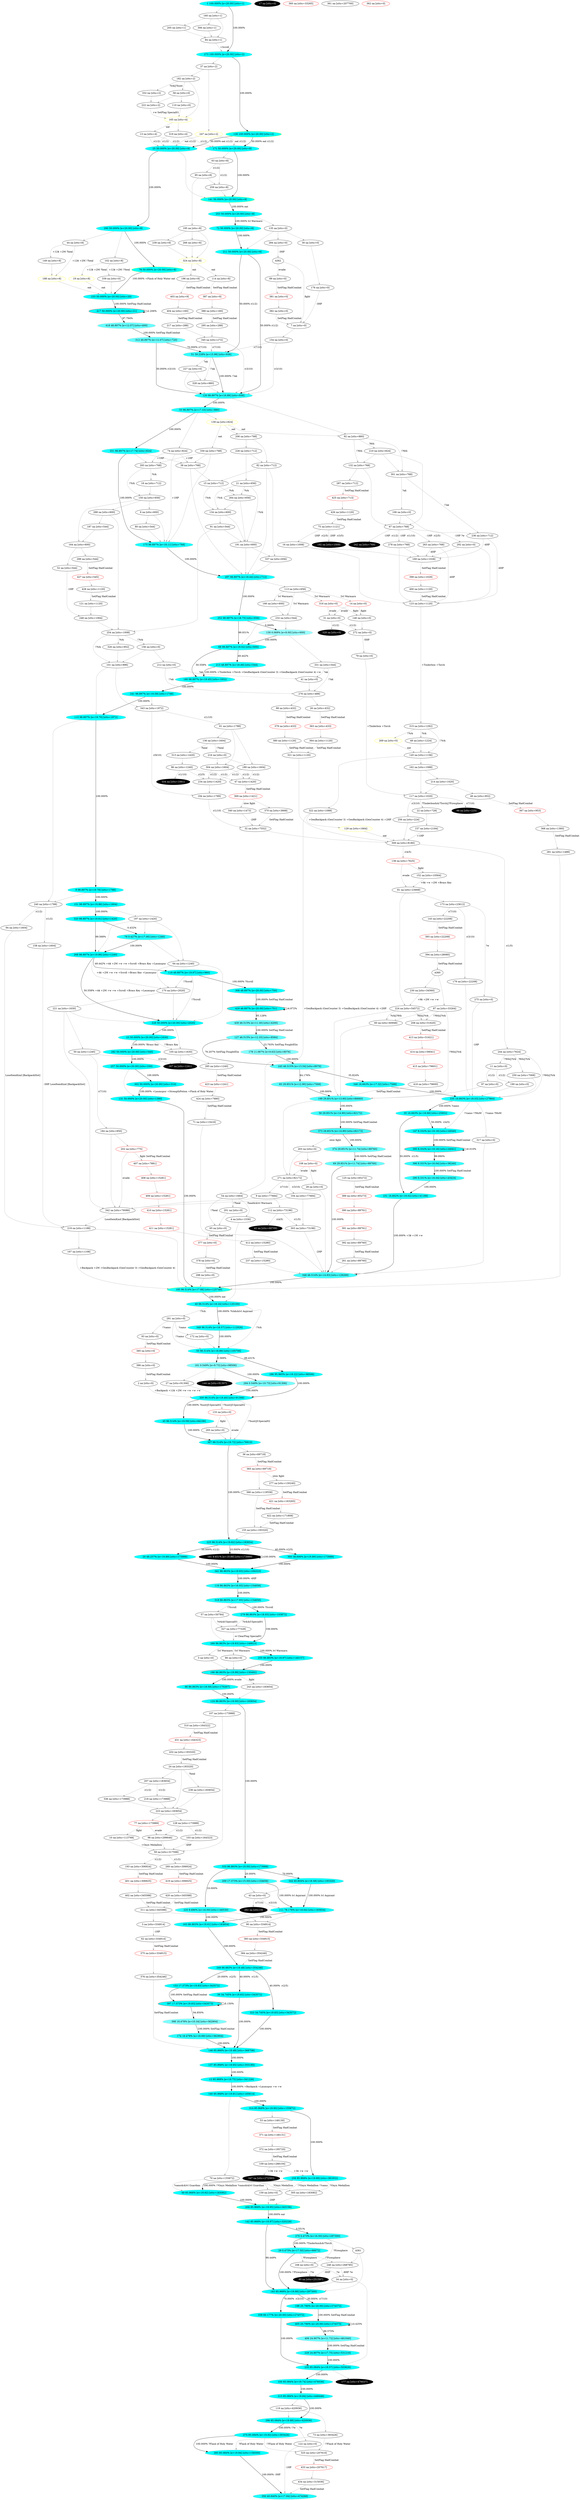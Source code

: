 digraph g {
  "A1" [style=filled fillcolor="#00ffff"label="1 100.000% [e=20.00] [stts=1]" color=grey URL="https://www.projectaon.org/en/xhtml/lw/04tcod/sect1.htm"];
  "A2" [style=filled fillcolor="white"label="2 na [stts=0]"  URL="https://www.projectaon.org/en/xhtml/lw/04tcod/sect2.htm"];
  "A3" [style=filled fillcolor="white"label="3 na [stts=334914]"  URL="https://www.projectaon.org/en/xhtml/lw/04tcod/sect3.htm"];
  "A4" [style=filled fillcolor="white"label="4 na [stts=1536]"  URL="https://www.projectaon.org/en/xhtml/lw/04tcod/sect4.htm"];
  "A5" [style=filled fillcolor="white"label="5 na [stts=0]"  URL="https://www.projectaon.org/en/xhtml/lw/04tcod/sect5.htm"];
  "A6" [style=filled fillcolor="white"label="6 na [stts=600]"  URL="https://www.projectaon.org/en/xhtml/lw/04tcod/sect6.htm"];
  "A7" [style=filled fillcolor="white"label="7 na [stts=0]"  URL="https://www.projectaon.org/en/xhtml/lw/04tcod/sect7.htm"];
  "A8" [style=filled fillcolor="#02ffff"label="8 98.897% [e=19.78] [stts=1788]" color=grey URL="https://www.projectaon.org/en/xhtml/lw/04tcod/sect8.htm"];
  "A9" [style=filled fillcolor="white"label="9 na [stts=77684]"  URL="https://www.projectaon.org/en/xhtml/lw/04tcod/sect9.htm"];
  "A10" [style=filled fillcolor="white"label="10 na [stts=113768]"  URL="https://www.projectaon.org/en/xhtml/lw/04tcod/sect10.htm"];
  "A11" [style=filled fillcolor="white"label="11 na [stts=0]"  URL="https://www.projectaon.org/en/xhtml/lw/04tcod/sect11.htm"];
  "A12" [style=filled fillcolor="#03ffff"label="12 85.968% [e=19.75] [stts=341226]" color=grey URL="https://www.projectaon.org/en/xhtml/lw/04tcod/sect12.htm"];
  "A13" [style=filled fillcolor="white"label="13 na [stts=4]"  URL="https://www.projectaon.org/en/xhtml/lw/04tcod/sect13.htm"];
  "A14" [style=filled fillcolor="white"label="14 na [stts=0]" color=red URL="https://www.projectaon.org/en/xhtml/lw/04tcod/sect14.htm"];
  "A15" [style=filled fillcolor="white"label="15 na [stts=712]"  URL="https://www.projectaon.org/en/xhtml/lw/04tcod/sect15.htm"];
  "A16" [style=filled fillcolor="white"label="16 na [stts=1008]"  URL="https://www.projectaon.org/en/xhtml/lw/04tcod/sect16.htm"];
  "A17" [style=filled fillcolor="black"label="17 na [stts=0]" style=filled fontcolor=white URL="https://www.projectaon.org/en/xhtml/lw/04tcod/sect17.htm"];
  "A18" [style=filled fillcolor="white"label="18 na [stts=712]"  URL="https://www.projectaon.org/en/xhtml/lw/04tcod/sect18.htm"];
  "A19" [style=filled fillcolor="white"label="19 na [stts=8]" color=yellow style=filled URL="https://www.projectaon.org/en/xhtml/lw/04tcod/sect19.htm"];
  "A20" [style=filled fillcolor="#01ffff"label="20 48.257% [e=19.89] [stts=173988]" color=grey URL="https://www.projectaon.org/en/xhtml/lw/04tcod/sect20.htm"];
  "A21" [style=filled fillcolor="white"label="21 na [stts=656]"  URL="https://www.projectaon.org/en/xhtml/lw/04tcod/sect21.htm"];
  "A22" [style=filled fillcolor="white"label="22 na [stts=728]"  URL="https://www.projectaon.org/en/xhtml/lw/04tcod/sect22.htm"];
  "A23" [style=filled fillcolor="#00ffff"label="23 50.000% [e=20.00] [stts=1630]" color=grey URL="https://www.projectaon.org/en/xhtml/lw/04tcod/sect23.htm"];
  "A24" [style=filled fillcolor="white"label="24 na [stts=193320]"  URL="https://www.projectaon.org/en/xhtml/lw/04tcod/sect24.htm"];
  "A25" [style=filled fillcolor="#00ffff"label="25 50.000% [e=20.00] [stts=8]" color=grey URL="https://www.projectaon.org/en/xhtml/lw/04tcod/sect25.htm"];
  "A27" [style=filled fillcolor="white"label="27 na [stts=91306]"  URL="https://www.projectaon.org/en/xhtml/lw/04tcod/sect27.htm"];
  "A28" [style=filled fillcolor="white"label="28 na [stts=0]"  URL="https://www.projectaon.org/en/xhtml/lw/04tcod/sect28.htm"];
  "A29" [style=filled fillcolor="#1fffff"label="29 0.473% [e=17.50] [stts=66672]" color=grey URL="https://www.projectaon.org/en/xhtml/lw/04tcod/sect29.htm"];
  "A30" [style=filled fillcolor="white"label="30 na [stts=0]"  URL="https://www.projectaon.org/en/xhtml/lw/04tcod/sect30.htm"];
  "A31" [style=filled fillcolor="white"label="31 na [stts=0]"  URL="https://www.projectaon.org/en/xhtml/lw/04tcod/sect31.htm"];
  "A32" [style=filled fillcolor="white"label="32 na [stts=7552]"  URL="https://www.projectaon.org/en/xhtml/lw/04tcod/sect32.htm"];
  "A33" [style=filled fillcolor="#22ffff"label="33 98.897% [e=17.33] [stts=880]" color=grey URL="https://www.projectaon.org/en/xhtml/lw/04tcod/sect33.htm"];
  "A34" [style=filled fillcolor="white"label="34 na [stts=0]"  URL="https://www.projectaon.org/en/xhtml/lw/04tcod/sect34.htm"];
  "A35" [style=filled fillcolor="#11ffff"label="35 16.663% [e=18.66] [stts=25952]" color=grey URL="https://www.projectaon.org/en/xhtml/lw/04tcod/sect35.htm"];
  "A37" [style=filled fillcolor="white"label="37 na [stts=2]"  URL="https://www.projectaon.org/en/xhtml/lw/04tcod/sect37.htm"];
  "A38" [style=filled fillcolor="white"label="38 na [stts=768]"  URL="https://www.projectaon.org/en/xhtml/lw/04tcod/sect38.htm"];
  "A39" [style=filled fillcolor="#02ffff"label="39 34.745% [e=19.83] [stts=343572]" color=grey URL="https://www.projectaon.org/en/xhtml/lw/04tcod/sect39.htm"];
  "A40" [style=filled fillcolor="#16ffff"label="40 96.514% [e=18.24] [stts=120100]" color=grey URL="https://www.projectaon.org/en/xhtml/lw/04tcod/sect40.htm"];
  "A41" [style=filled fillcolor="white"label="41 na [stts=0]"  URL="https://www.projectaon.org/en/xhtml/lw/04tcod/sect41.htm"];
  "A42" [style=filled fillcolor="black"label="42 na [stts=68709]" style=filled fontcolor=white URL="https://www.projectaon.org/en/xhtml/lw/04tcod/sect42.htm"];
  "A43" [style=filled fillcolor="white"label="43 na [stts=0]"  URL="https://www.projectaon.org/en/xhtml/lw/04tcod/sect43.htm"];
  "A44" [style=filled fillcolor="white"label="44 na [stts=8]"  URL="https://www.projectaon.org/en/xhtml/lw/04tcod/sect44.htm"];
  "A45" [style=filled fillcolor="#05ffff"label="45 96.514% [e=19.59] [stts=84106]" color=grey URL="https://www.projectaon.org/en/xhtml/lw/04tcod/sect45.htm"];
  "A48" [style=filled fillcolor="white"label="48 na [stts=1224]"  URL="https://www.projectaon.org/en/xhtml/lw/04tcod/sect48.htm"];
  "A49" [style=filled fillcolor="#00ffff"label="49 85.968% [e=19.92] [stts=183082]" color=grey URL="https://www.projectaon.org/en/xhtml/lw/04tcod/sect49.htm"];
  "A50" [style=filled fillcolor="white"label="50 na [stts=1240]"  URL="https://www.projectaon.org/en/xhtml/lw/04tcod/sect50.htm"];
  "A51" [style=filled fillcolor="#33ffff"label="51 59.228% [e=15.98] [stts=936]" color=grey URL="https://www.projectaon.org/en/xhtml/lw/04tcod/sect51.htm"];
  "A52" [style=filled fillcolor="white"label="52 na [stts=544]"  URL="https://www.projectaon.org/en/xhtml/lw/04tcod/sect52.htm"];
  "A54" [style=filled fillcolor="white"label="54 na [stts=1664]"  URL="https://www.projectaon.org/en/xhtml/lw/04tcod/sect54.htm"];
  "A55" [style=filled fillcolor="#0effff"label="55 96.514% [e=18.89] [stts=105706]" color=grey URL="https://www.projectaon.org/en/xhtml/lw/04tcod/sect55.htm"];
  "A57" [style=filled fillcolor="white"label="57 na [stts=50784]"  URL="https://www.projectaon.org/en/xhtml/lw/04tcod/sect57.htm"];
  "A58" [style=filled fillcolor="white"label="58 na [stts=0]"  URL="https://www.projectaon.org/en/xhtml/lw/04tcod/sect58.htm"];
  "A59" [style=filled fillcolor="white"label="59 na [stts=317598]"  URL="https://www.projectaon.org/en/xhtml/lw/04tcod/sect59.htm"];
  "A60" [style=filled fillcolor="white"label="60 na [stts=60948]"  URL="https://www.projectaon.org/en/xhtml/lw/04tcod/sect60.htm"];
  "A61" [style=filled fillcolor="white"label="61 na [stts=1788]"  URL="https://www.projectaon.org/en/xhtml/lw/04tcod/sect61.htm"];
  "A63" [style=filled fillcolor="white"label="63 na [stts=8]"  URL="https://www.projectaon.org/en/xhtml/lw/04tcod/sect63.htm"];
  "A64" [style=filled fillcolor="white"label="64 na [stts=1240]"  URL="https://www.projectaon.org/en/xhtml/lw/04tcod/sect64.htm"];
  "A66" [style=filled fillcolor="#11ffff"label="66 86.863% [e=18.59] [stts=170267]" color=grey URL="https://www.projectaon.org/en/xhtml/lw/04tcod/sect66.htm"];
  "A67" [style=filled fillcolor="white"label="67 na [stts=768]"  URL="https://www.projectaon.org/en/xhtml/lw/04tcod/sect67.htm"];
  "A68" [style=filled fillcolor="#0cffff"label="68 98.897% [e=19.02] [stts=600]" color=grey URL="https://www.projectaon.org/en/xhtml/lw/04tcod/sect68.htm"];
  "A69" [style=filled fillcolor="#69ffff"label="69 29.851% [e=11.74] [stts=89760]" color=grey URL="https://www.projectaon.org/en/xhtml/lw/04tcod/sect69.htm"];
  "A70" [style=filled fillcolor="white"label="70 na [stts=155872]"  URL="https://www.projectaon.org/en/xhtml/lw/04tcod/sect70.htm"];
  "A71" [style=filled fillcolor="white"label="71 na [stts=13416]"  URL="https://www.projectaon.org/en/xhtml/lw/04tcod/sect71.htm"];
  "A72" [style=filled fillcolor="#00ffff"label="72 50.000% [e=20.00] [stts=8]" color=grey URL="https://www.projectaon.org/en/xhtml/lw/04tcod/sect72.htm"];
  "A73" [style=filled fillcolor="white"label="73 na [stts=393426]"  URL="https://www.projectaon.org/en/xhtml/lw/04tcod/sect73.htm"];
  "A74" [style=filled fillcolor="white"label="74 na [stts=824]"  URL="https://www.projectaon.org/en/xhtml/lw/04tcod/sect74.htm"];
  "A75" [style=filled fillcolor="white"label="75 na [stts=1121]"  URL="https://www.projectaon.org/en/xhtml/lw/04tcod/sect75.htm"];
  "A76" [style=filled fillcolor="#26ffff"label="76 0.427% [e=17.00] [stts=1240]" color=grey URL="https://www.projectaon.org/en/xhtml/lw/04tcod/sect76.htm"];
  "A77" [style=filled fillcolor="white"label="77 na [stts=173989]" color=red URL="https://www.projectaon.org/en/xhtml/lw/04tcod/sect77.htm"];
  "A78" [style=filled fillcolor="#00ffff"label="78 50.000% [e=20.00] [stts=8]" color=yellow URL="https://www.projectaon.org/en/xhtml/lw/04tcod/sect78.htm"];
  "A79" [style=filled fillcolor="white"label="79 na [stts=0]"  URL="https://www.projectaon.org/en/xhtml/lw/04tcod/sect79.htm"];
  "A80" [style=filled fillcolor="white"label="80 na [stts=544]"  URL="https://www.projectaon.org/en/xhtml/lw/04tcod/sect80.htm"];
  "A81" [style=filled fillcolor="white"label="81 na [stts=23668]"  URL="https://www.projectaon.org/en/xhtml/lw/04tcod/sect81.htm"];
  "A82" [style=filled fillcolor="white"label="82 na [stts=712]"  URL="https://www.projectaon.org/en/xhtml/lw/04tcod/sect82.htm"];
  "A83" [style=filled fillcolor="#5affff"label="83 29.851% [e=12.90] [stts=7568]" color=grey URL="https://www.projectaon.org/en/xhtml/lw/04tcod/sect83.htm"];
  "A84" [style=filled fillcolor="white"label="84 na [stts=1]"  URL="https://www.projectaon.org/en/xhtml/lw/04tcod/sect84.htm"];
  "A85" [style=filled fillcolor="black"label="85 na [stts=251597]" style=filled fontcolor=white URL="https://www.projectaon.org/en/xhtml/lw/04tcod/sect85.htm"];
  "A86" [style=filled fillcolor="white"label="86 na [stts=0]"  URL="https://www.projectaon.org/en/xhtml/lw/04tcod/sect86.htm"];
  "A87" [style=filled fillcolor="white"label="87 na [stts=33264]"  URL="https://www.projectaon.org/en/xhtml/lw/04tcod/sect87.htm"];
  "A91" [style=filled fillcolor="white"label="91 na [stts=544]"  URL="https://www.projectaon.org/en/xhtml/lw/04tcod/sect91.htm"];
  "A92" [style=filled fillcolor="white"label="92 na [stts=880]"  URL="https://www.projectaon.org/en/xhtml/lw/04tcod/sect92.htm"];
  "A94" [style=filled fillcolor="white"label="94 na [stts=1604]"  URL="https://www.projectaon.org/en/xhtml/lw/04tcod/sect94.htm"];
  "A95" [style=filled fillcolor="white"label="95 na [stts=8]"  URL="https://www.projectaon.org/en/xhtml/lw/04tcod/sect95.htm"];
  "A96" [style=filled fillcolor="white"label="96 na [stts=1240]"  URL="https://www.projectaon.org/en/xhtml/lw/04tcod/sect96.htm"];
  "A97" [style=filled fillcolor="white"label="97 na [stts=0]"  URL="https://www.projectaon.org/en/xhtml/lw/04tcod/sect97.htm"];
  "A98" [style=filled fillcolor="white"label="98 na [stts=299646]"  URL="https://www.projectaon.org/en/xhtml/lw/04tcod/sect98.htm"];
  "A99" [style=filled fillcolor="black"label="99 na [stts=225]" style=filled fontcolor=white URL="https://www.projectaon.org/en/xhtml/lw/04tcod/sect99.htm"];
  "A100" [style=filled fillcolor="#03ffff"label="100 85.084% [e=19.74] [stts=476036]" color=grey URL="https://www.projectaon.org/en/xhtml/lw/04tcod/sect100.htm"];
  "A101" [style=filled fillcolor="white"label="101 na [stts=896]"  URL="https://www.projectaon.org/en/xhtml/lw/04tcod/sect101.htm"];
  "A102" [style=filled fillcolor="white"label="102 na [stts=8]"  URL="https://www.projectaon.org/en/xhtml/lw/04tcod/sect102.htm"];
  "A103" [style=filled fillcolor="white"label="103 na [stts=164323]"  URL="https://www.projectaon.org/en/xhtml/lw/04tcod/sect103.htm"];
  "A104" [style=filled fillcolor="white"label="104 na [stts=77684]"  URL="https://www.projectaon.org/en/xhtml/lw/04tcod/sect104.htm"];
  "A105" [style=filled fillcolor="white"label="105 na [stts=1630]"  URL="https://www.projectaon.org/en/xhtml/lw/04tcod/sect105.htm"];
  "A106" [style=filled fillcolor="white"label="106 na [stts=0]"  URL="https://www.projectaon.org/en/xhtml/lw/04tcod/sect106.htm"];
  "A107" [style=filled fillcolor="white"label="107 na [stts=173988]"  URL="https://www.projectaon.org/en/xhtml/lw/04tcod/sect107.htm"];
  "A108" [style=filled fillcolor="white"label="108 na [stts=0]" color=red URL="https://www.projectaon.org/en/xhtml/lw/04tcod/sect108.htm"];
  "A109" [style=filled fillcolor="white"label="109 na [stts=288104]"  URL="https://www.projectaon.org/en/xhtml/lw/04tcod/sect109.htm"];
  "A110" [style=filled fillcolor="white"label="110 na [stts=0]"  URL="https://www.projectaon.org/en/xhtml/lw/04tcod/sect110.htm"];
  "A111" [style=filled fillcolor="#11ffff"label="111 78.176% [e=18.64] [stts=183654]" color=grey URL="https://www.projectaon.org/en/xhtml/lw/04tcod/sect111.htm"];
  "A112" [style=filled fillcolor="white"label="112 na [stts=73196]"  URL="https://www.projectaon.org/en/xhtml/lw/04tcod/sect112.htm"];
  "A113" [style=filled fillcolor="white"label="113 na [stts=656]"  URL="https://www.projectaon.org/en/xhtml/lw/04tcod/sect113.htm"];
  "A115" [style=filled fillcolor="#03ffff"label="115 98.897% [e=19.70] [stts=1972]" color=grey URL="https://www.projectaon.org/en/xhtml/lw/04tcod/sect115.htm"];
  "A116" [style=filled fillcolor="#27ffff"label="116 86.863% [e=16.93] [stts=154656]" color=grey URL="https://www.projectaon.org/en/xhtml/lw/04tcod/sect116.htm"];
  "A117" [style=filled fillcolor="white"label="117 na [stts=1020]"  URL="https://www.projectaon.org/en/xhtml/lw/04tcod/sect117.htm"];
  "A118" [style=filled fillcolor="#00ffff"label="118 48.897% [e=19.97] [stts=960]" color=grey URL="https://www.projectaon.org/en/xhtml/lw/04tcod/sect118.htm"];
  "A119" [style=filled fillcolor="white"label="119 na [stts=420936]"  URL="https://www.projectaon.org/en/xhtml/lw/04tcod/sect119.htm"];
  "A120" [style=filled fillcolor="#27ffff"label="120 98.897% [e=16.89] [stts=936]" color=grey URL="https://www.projectaon.org/en/xhtml/lw/04tcod/sect120.htm"];
  "A121" [style=filled fillcolor="white"label="121 na [stts=1120]"  URL="https://www.projectaon.org/en/xhtml/lw/04tcod/sect121.htm"];
  "A122" [style=filled fillcolor="white"label="122 na [stts=0]"  URL="https://www.projectaon.org/en/xhtml/lw/04tcod/sect122.htm"];
  "A123" [style=filled fillcolor="white"label="123 na [stts=1120]"  URL="https://www.projectaon.org/en/xhtml/lw/04tcod/sect123.htm"];
  "A124" [style=filled fillcolor="#0cffff"label="124 86.863% [e=19.00] [stts=183654]" color=grey URL="https://www.projectaon.org/en/xhtml/lw/04tcod/sect124.htm"];
  "A126" [style=filled fillcolor="#00ffff"label="126 100.000% [e=20.00] [stts=2]" color=yellow URL="https://www.projectaon.org/en/xhtml/lw/04tcod/sect126.htm"];
  "A127" [style=filled fillcolor="#61ffff"label="127 46.515% [e=12.33] [stts=8584]" color=grey URL="https://www.projectaon.org/en/xhtml/lw/04tcod/sect127.htm"];
  "A128" [style=filled fillcolor="white"label="128 na [stts=173988]"  URL="https://www.projectaon.org/en/xhtml/lw/04tcod/sect128.htm"];
  "A129" [style=filled fillcolor="white"label="129 na [stts=1664]" color=yellow style=filled URL="https://www.projectaon.org/en/xhtml/lw/04tcod/sect129.htm"];
  "A130" [style=filled fillcolor="#99ffff"label="130 0.068% [e=8.00] [stts=600]" color=grey URL="https://www.projectaon.org/en/xhtml/lw/04tcod/sect130.htm"];
  "A131" [style=filled fillcolor="#00ffff"label="131 50.000% [e=20.00] [stts=1390]" color=grey URL="https://www.projectaon.org/en/xhtml/lw/04tcod/sect131.htm"];
  "A132" [style=filled fillcolor="white"label="132 na [stts=768]"  URL="https://www.projectaon.org/en/xhtml/lw/04tcod/sect132.htm"];
  "A133" [style=filled fillcolor="white"label="133 na [stts=0]" color=red URL="https://www.projectaon.org/en/xhtml/lw/04tcod/sect133.htm"];
  "A134" [style=filled fillcolor="white"label="134 na [stts=600]"  URL="https://www.projectaon.org/en/xhtml/lw/04tcod/sect134.htm"];
  "A135" [style=filled fillcolor="white"label="135 na [stts=0]"  URL="https://www.projectaon.org/en/xhtml/lw/04tcod/sect135.htm"];
  "A136" [style=filled fillcolor="white"label="136 na [stts=1604]"  URL="https://www.projectaon.org/en/xhtml/lw/04tcod/sect136.htm"];
  "A137" [style=filled fillcolor="#04ffff"label="137 85.968% [e=19.65] [stts=355180]" color=grey URL="https://www.projectaon.org/en/xhtml/lw/04tcod/sect137.htm"];
  "A138" [style=filled fillcolor="white"label="138 na [stts=7625]" color=red URL="https://www.projectaon.org/en/xhtml/lw/04tcod/sect138.htm"];
  "A139" [style=filled fillcolor="white"label="139 na [stts=824]" color=yellow URL="https://www.projectaon.org/en/xhtml/lw/04tcod/sect139.htm"];
  "A140" [style=filled fillcolor="#02ffff"label="140 85.968% [e=19.81] [stts=165614]" color=grey URL="https://www.projectaon.org/en/xhtml/lw/04tcod/sect140.htm"];
  "A141" [style=filled fillcolor="#00ffff"label="141 50.000% [e=20.00] [stts=8]" color=yellow URL="https://www.projectaon.org/en/xhtml/lw/04tcod/sect141.htm"];
  "A142" [style=filled fillcolor="#00ffff"label="142 85.968% [e=19.97] [stts=320228]" color=grey URL="https://www.projectaon.org/en/xhtml/lw/04tcod/sect142.htm"];
  "A144" [style=filled fillcolor="black"label="144 na [stts=91307]" style=filled fontcolor=white URL="https://www.projectaon.org/en/xhtml/lw/04tcod/sect144.htm"];
  "A145" [style=filled fillcolor="white"label="145 na [stts=1156]"  URL="https://www.projectaon.org/en/xhtml/lw/04tcod/sect145.htm"];
  "A146" [style=filled fillcolor="white"label="146 na [stts=0]"  URL="https://www.projectaon.org/en/xhtml/lw/04tcod/sect146.htm"];
  "A148" [style=filled fillcolor="#06ffff"label="148 85.968% [e=19.48] [stts=368708]" color=grey URL="https://www.projectaon.org/en/xhtml/lw/04tcod/sect148.htm"];
  "A149" [style=filled fillcolor="white"label="149 na [stts=8]"  URL="https://www.projectaon.org/en/xhtml/lw/04tcod/sect149.htm"];
  "A150" [style=filled fillcolor="white"label="150 na [stts=656]"  URL="https://www.projectaon.org/en/xhtml/lw/04tcod/sect150.htm"];
  "A151" [style=filled fillcolor="#01ffff"label="151 98.897% [e=19.86] [stts=1604]" color=grey URL="https://www.projectaon.org/en/xhtml/lw/04tcod/sect151.htm"];
  "A152" [style=filled fillcolor="white"label="152 na [stts=10564]"  URL="https://www.projectaon.org/en/xhtml/lw/04tcod/sect152.htm"];
  "A154" [style=filled fillcolor="white"label="154 na [stts=0]"  URL="https://www.projectaon.org/en/xhtml/lw/04tcod/sect154.htm"];
  "A155" [style=filled fillcolor="white"label="155 na [stts=193320]"  URL="https://www.projectaon.org/en/xhtml/lw/04tcod/sect155.htm"];
  "A156" [style=filled fillcolor="white"label="156 na [stts=0]"  URL="https://www.projectaon.org/en/xhtml/lw/04tcod/sect156.htm"];
  "A157" [style=filled fillcolor="white"label="157 na [stts=2184]"  URL="https://www.projectaon.org/en/xhtml/lw/04tcod/sect157.htm"];
  "A158" [style=filled fillcolor="white"label="158 na [stts=1604]"  URL="https://www.projectaon.org/en/xhtml/lw/04tcod/sect158.htm"];
  "A159" [style=filled fillcolor="white"label="159 na [stts=0]"  URL="https://www.projectaon.org/en/xhtml/lw/04tcod/sect159.htm"];
  "A160" [style=filled fillcolor="white"label="160 na [stts=1]"  URL="https://www.projectaon.org/en/xhtml/lw/04tcod/sect160.htm"];
  "A161" [style=filled fillcolor="#82ffff"label="161 0.549% [e=9.73] [stts=98506]" color=grey URL="https://www.projectaon.org/en/xhtml/lw/04tcod/sect161.htm"];
  "A162" [style=filled fillcolor="white"label="162 na [stts=1088]"  URL="https://www.projectaon.org/en/xhtml/lw/04tcod/sect162.htm"];
  "A163" [style=filled fillcolor="#0cffff"label="163 86.863% [e=19.01] [stts=183654]" color=grey URL="https://www.projectaon.org/en/xhtml/lw/04tcod/sect163.htm"];
  "A164" [style=filled fillcolor="white"label="164 na [stts=600]"  URL="https://www.projectaon.org/en/xhtml/lw/04tcod/sect164.htm"];
  "A165" [style=filled fillcolor="white"label="165 na [stts=4]" color=yellow style=filled URL="https://www.projectaon.org/en/xhtml/lw/04tcod/sect165.htm"];
  "A166" [style=filled fillcolor="white"label="166 na [stts=600]"  URL="https://www.projectaon.org/en/xhtml/lw/04tcod/sect166.htm"];
  "A167" [style=filled fillcolor="white"label="167 na [stts=1108]"  URL="https://www.projectaon.org/en/xhtml/lw/04tcod/sect167.htm"];
  "A168" [style=filled fillcolor="white"label="168 na [stts=0]"  URL="https://www.projectaon.org/en/xhtml/lw/04tcod/sect168.htm"];
  "A170" [style=filled fillcolor="white"label="170 na [stts=2020]"  URL="https://www.projectaon.org/en/xhtml/lw/04tcod/sect170.htm"];
  "A171" [style=filled fillcolor="#00ffff"label="171 50.000% [e=20.00] [stts=8]" color=grey URL="https://www.projectaon.org/en/xhtml/lw/04tcod/sect171.htm"];
  "A172" [style=filled fillcolor="white"label="172 na [stts=0]"  URL="https://www.projectaon.org/en/xhtml/lw/04tcod/sect172.htm"];
  "A173" [style=filled fillcolor="white"label="173 na [stts=23612]"  URL="https://www.projectaon.org/en/xhtml/lw/04tcod/sect173.htm"];
  "A174" [style=filled fillcolor="#2affff"label="174 16.478% [e=16.69] [stts=362904]" color=grey URL="https://www.projectaon.org/en/xhtml/lw/04tcod/sect174.htm"];
  "A175" [style=filled fillcolor="#18ffff"label="175 98.897% [e=18.11] [stts=768]" color=grey URL="https://www.projectaon.org/en/xhtml/lw/04tcod/sect175.htm"];
  "A176" [style=filled fillcolor="white"label="176 na [stts=0]"  URL="https://www.projectaon.org/en/xhtml/lw/04tcod/sect176.htm"];
  "A177" [style=filled fillcolor="black"label="177 na [stts=476037]" style=filled fontcolor=white URL="https://www.projectaon.org/en/xhtml/lw/04tcod/sect177.htm"];
  "A178" [style=filled fillcolor="#84ffff"label="178 11.067% [e=9.63] [stts=8076]" color=grey URL="https://www.projectaon.org/en/xhtml/lw/04tcod/sect178.htm"];
  "A179" [style=filled fillcolor="white"label="179 na [stts=22208]"  URL="https://www.projectaon.org/en/xhtml/lw/04tcod/sect179.htm"];
  "A180" [style=filled fillcolor="#07ffff"label="180 98.897% [e=19.45] [stts=1932]" color=grey URL="https://www.projectaon.org/en/xhtml/lw/04tcod/sect180.htm"];
  "A181" [style=filled fillcolor="black"label="181 9.651% [e=19.89] [stts=173989]" style=filled fontcolor=white URL="https://www.projectaon.org/en/xhtml/lw/04tcod/sect181.htm"];
  "A182" [style=filled fillcolor="white"label="182 na [stts=2]"  URL="https://www.projectaon.org/en/xhtml/lw/04tcod/sect182.htm"];
  "A183" [style=filled fillcolor="#00ffff"label="183 85.968% [e=19.99] [stts=297300]" color=grey URL="https://www.projectaon.org/en/xhtml/lw/04tcod/sect183.htm"];
  "A184" [style=filled fillcolor="white"label="184 na [stts=850]"  URL="https://www.projectaon.org/en/xhtml/lw/04tcod/sect184.htm"];
  "A185" [style=filled fillcolor="#1bffff"label="185 96.514% [e=17.88] [stts=125740]" color=yellow style=filled URL="https://www.projectaon.org/en/xhtml/lw/04tcod/sect185.htm"];
  "A186" [style=filled fillcolor="#00ffff"label="186 86.863% [e=19.99] [stts=130492]" color=red URL="https://www.projectaon.org/en/xhtml/lw/04tcod/sect186.htm"];
  "A187" [style=filled fillcolor="white"label="187 na [stts=544]"  URL="https://www.projectaon.org/en/xhtml/lw/04tcod/sect187.htm"];
  "A188" [style=filled fillcolor="white"label="188 na [stts=8]" color=yellow URL="https://www.projectaon.org/en/xhtml/lw/04tcod/sect188.htm"];
  "A189" [style=filled fillcolor="white"label="189 na [stts=1604]"  URL="https://www.projectaon.org/en/xhtml/lw/04tcod/sect189.htm"];
  "A190" [style=filled fillcolor="white"label="190 na [stts=0]"  URL="https://www.projectaon.org/en/xhtml/lw/04tcod/sect190.htm"];
  "A191" [style=filled fillcolor="white"label="191 na [stts=600]"  URL="https://www.projectaon.org/en/xhtml/lw/04tcod/sect191.htm"];
  "A192" [style=filled fillcolor="black"label="192 na [stts=1009]" style=filled fontcolor=white URL="https://www.projectaon.org/en/xhtml/lw/04tcod/sect192.htm"];
  "A194" [style=filled fillcolor="white"label="194 na [stts=1789]"  URL="https://www.projectaon.org/en/xhtml/lw/04tcod/sect194.htm"];
  "A195" [style=filled fillcolor="white"label="195 na [stts=8]"  URL="https://www.projectaon.org/en/xhtml/lw/04tcod/sect195.htm"];
  "A197" [style=filled fillcolor="white"label="197 na [stts=1420]"  URL="https://www.projectaon.org/en/xhtml/lw/04tcod/sect197.htm"];
  "A199" [style=filled fillcolor="#4dffff"label="199 29.851% [e=13.90] [stts=86660]" color=grey URL="https://www.projectaon.org/en/xhtml/lw/04tcod/sect199.htm"];
  "A200" [style=filled fillcolor="#07ffff"label="200 96.514% [e=19.40] [stts=91306]" color=grey URL="https://www.projectaon.org/en/xhtml/lw/04tcod/sect200.htm"];
  "A201" [style=filled fillcolor="white"label="201 na [stts=0]"  URL="https://www.projectaon.org/en/xhtml/lw/04tcod/sect201.htm"];
  "A203" [style=filled fillcolor="white"label="203 na [stts=0]"  URL="https://www.projectaon.org/en/xhtml/lw/04tcod/sect203.htm"];
  "A204" [style=filled fillcolor="#00ffff"label="204 85.968% [e=19.95] [stts=343156]" color=yellow URL="https://www.projectaon.org/en/xhtml/lw/04tcod/sect204.htm"];
  "A205" [style=filled fillcolor="white"label="205 na [stts=1]"  URL="https://www.projectaon.org/en/xhtml/lw/04tcod/sect205.htm"];
  "A206" [style=filled fillcolor="white"label="206 na [stts=768]"  URL="https://www.projectaon.org/en/xhtml/lw/04tcod/sect206.htm"];
  "A207" [style=filled fillcolor="white"label="207 na [stts=183654]"  URL="https://www.projectaon.org/en/xhtml/lw/04tcod/sect207.htm"];
  "A209" [style=filled fillcolor="#39ffff"label="209 17.373% [e=15.50] [stts=154656]" color=grey URL="https://www.projectaon.org/en/xhtml/lw/04tcod/sect209.htm"];
  "A210" [style=filled fillcolor="white"label="210 na [stts=824]"  URL="https://www.projectaon.org/en/xhtml/lw/04tcod/sect210.htm"];
  "A211" [style=filled fillcolor="#00ffff"label="211 50.000% [e=20.00] [stts=8]" color=grey URL="https://www.projectaon.org/en/xhtml/lw/04tcod/sect211.htm"];
  "A212" [style=filled fillcolor="white"label="212 na [stts=0]"  URL="https://www.projectaon.org/en/xhtml/lw/04tcod/sect212.htm"];
  "A213" [style=filled fillcolor="#13ffff"label="213 48.897% [e=18.49] [stts=544]" color=grey URL="https://www.projectaon.org/en/xhtml/lw/04tcod/sect213.htm"];
  "A214" [style=filled fillcolor="white"label="214 na [stts=1020]"  URL="https://www.projectaon.org/en/xhtml/lw/04tcod/sect214.htm"];
  "A215" [style=filled fillcolor="#01ffff"label="215 85.084% [e=19.84] [stts=448446]" color=grey URL="https://www.projectaon.org/en/xhtml/lw/04tcod/sect215.htm"];
  "A216" [style=filled fillcolor="white"label="216 na [stts=0]"  URL="https://www.projectaon.org/en/xhtml/lw/04tcod/sect216.htm"];
  "A217" [style=filled fillcolor="white"label="217 na [stts=288]"  URL="https://www.projectaon.org/en/xhtml/lw/04tcod/sect217.htm"];
  "A218" [style=filled fillcolor="white"label="218 na [stts=173988]"  URL="https://www.projectaon.org/en/xhtml/lw/04tcod/sect218.htm"];
  "A219" [style=filled fillcolor="white"label="219 na [stts=1188]"  URL="https://www.projectaon.org/en/xhtml/lw/04tcod/sect219.htm"];
  "A220" [style=filled fillcolor="#2cffff"label="220 8.686% [e=16.50] [stts=146530]" color=grey URL="https://www.projectaon.org/en/xhtml/lw/04tcod/sect220.htm"];
  "A221" [style=filled fillcolor="white"label="221 na [stts=1630]"  URL="https://www.projectaon.org/en/xhtml/lw/04tcod/sect221.htm"];
  "A222" [style=filled fillcolor="white"label="222 na [stts=2]"  URL="https://www.projectaon.org/en/xhtml/lw/04tcod/sect222.htm"];
  "A223" [style=filled fillcolor="white"label="223 na [stts=183654]"  URL="https://www.projectaon.org/en/xhtml/lw/04tcod/sect223.htm"];
  "A224" [style=filled fillcolor="white"label="224 na [stts=54572]"  URL="https://www.projectaon.org/en/xhtml/lw/04tcod/sect224.htm"];
  "A225" [style=filled fillcolor="#02ffff"label="225 96.514% [e=19.82] [stts=183654]" color=grey URL="https://www.projectaon.org/en/xhtml/lw/04tcod/sect225.htm"];
  "A226" [style=filled fillcolor="white"label="226 na [stts=712]"  URL="https://www.projectaon.org/en/xhtml/lw/04tcod/sect226.htm"];
  "A227" [style=filled fillcolor="white"label="227 na [stts=0]"  URL="https://www.projectaon.org/en/xhtml/lw/04tcod/sect227.htm"];
  "A228" [style=filled fillcolor="#00ffff"label="228 50.000% [e=20.00] [stts=2020]" color=grey URL="https://www.projectaon.org/en/xhtml/lw/04tcod/sect228.htm"];
  "A229" [style=filled fillcolor="#1cffff"label="229 24.907% [e=17.75] [stts=531216]" color=grey URL="https://www.projectaon.org/en/xhtml/lw/04tcod/sect229.htm"];
  "A230" [style=filled fillcolor="white"label="230 na [stts=34560]"  URL="https://www.projectaon.org/en/xhtml/lw/04tcod/sect230.htm"];
  "A231" [style=filled fillcolor="#19ffff"label="231 16.662% [e=18.02] [stts=41188]" color=grey URL="https://www.projectaon.org/en/xhtml/lw/04tcod/sect231.htm"];
  "A232" [style=filled fillcolor="white"label="232 na [stts=544]"  URL="https://www.projectaon.org/en/xhtml/lw/04tcod/sect232.htm"];
  "A234" [style=filled fillcolor="white"label="234 na [stts=1420]"  URL="https://www.projectaon.org/en/xhtml/lw/04tcod/sect234.htm"];
  "A235" [style=filled fillcolor="#05ffff"label="235 85.084% [e=19.57] [stts=503626]" color=grey URL="https://www.projectaon.org/en/xhtml/lw/04tcod/sect235.htm"];
  "A236" [style=filled fillcolor="white"label="236 na [stts=712]"  URL="https://www.projectaon.org/en/xhtml/lw/04tcod/sect236.htm"];
  "A237" [style=filled fillcolor="white"label="237 na [stts=15280]"  URL="https://www.projectaon.org/en/xhtml/lw/04tcod/sect237.htm"];
  "A238" [style=filled fillcolor="white"label="238 na [stts=183654]"  URL="https://www.projectaon.org/en/xhtml/lw/04tcod/sect238.htm"];
  "A239" [style=filled fillcolor="white"label="239 na [stts=8]"  URL="https://www.projectaon.org/en/xhtml/lw/04tcod/sect239.htm"];
  "A240" [style=filled fillcolor="white"label="240 na [stts=1788]"  URL="https://www.projectaon.org/en/xhtml/lw/04tcod/sect240.htm"];
  "A241" [style=filled fillcolor="#05ffff"label="241 98.897% [e=19.59] [stts=1748]" color=grey URL="https://www.projectaon.org/en/xhtml/lw/04tcod/sect241.htm"];
  "A242" [style=filled fillcolor="black"label="242 na [stts=769]" style=filled fontcolor=white URL="https://www.projectaon.org/en/xhtml/lw/04tcod/sect242.htm"];
  "A243" [style=filled fillcolor="white"label="243 na [stts=183654]"  URL="https://www.projectaon.org/en/xhtml/lw/04tcod/sect243.htm"];
  "A244" [style=filled fillcolor="white"label="244 na [stts=7624]"  URL="https://www.projectaon.org/en/xhtml/lw/04tcod/sect244.htm"];
  "A245" [style=filled fillcolor="#52ffff"label="245 46.515% [e=13.54] [stts=8076]" color=grey URL="https://www.projectaon.org/en/xhtml/lw/04tcod/sect245.htm"];
  "A246" [style=filled fillcolor="white"label="246 na [stts=268785]"  URL="https://www.projectaon.org/en/xhtml/lw/04tcod/sect246.htm"];
  "A247" [style=filled fillcolor="white"label="247 na [stts=2]" color=yellow URL="https://www.projectaon.org/en/xhtml/lw/04tcod/sect247.htm"];
  "A248" [style=filled fillcolor="white"label="248 na [stts=1064]"  URL="https://www.projectaon.org/en/xhtml/lw/04tcod/sect248.htm"];
  "A249" [style=filled fillcolor="#06ffff"label="249 86.863% [e=19.48] [stts=354246]" color=grey URL="https://www.projectaon.org/en/xhtml/lw/04tcod/sect249.htm"];
  "A250" [style=filled fillcolor="white"label="250 na [stts=7068]"  URL="https://www.projectaon.org/en/xhtml/lw/04tcod/sect250.htm"];
  "A251" [style=filled fillcolor="#1cffff"label="251 98.897% [e=17.74] [stts=824]" color=grey URL="https://www.projectaon.org/en/xhtml/lw/04tcod/sect251.htm"];
  "A252" [style=filled fillcolor="#0fffff"label="252 98.897% [e=18.75] [stts=656]" color=grey URL="https://www.projectaon.org/en/xhtml/lw/04tcod/sect252.htm"];
  "A253" [style=filled fillcolor="#00ffff"label="253 50.000% [e=20.00] [stts=8]" color=grey URL="https://www.projectaon.org/en/xhtml/lw/04tcod/sect253.htm"];
  "A254" [style=filled fillcolor="white"label="254 na [stts=1008]"  URL="https://www.projectaon.org/en/xhtml/lw/04tcod/sect254.htm"];
  "A255" [style=filled fillcolor="#00ffff"label="255 86.863% [e=19.97] [stts=140157]" color=grey URL="https://www.projectaon.org/en/xhtml/lw/04tcod/sect255.htm"];
  "A256" [style=filled fillcolor="white"label="256 na [stts=224]"  URL="https://www.projectaon.org/en/xhtml/lw/04tcod/sect256.htm"];
  "A257" [style=filled fillcolor="#00ffff"label="257 50.000% [e=20.00] [stts=330]" color=grey URL="https://www.projectaon.org/en/xhtml/lw/04tcod/sect257.htm"];
  "A258" [style=filled fillcolor="#01ffff"label="258 85.968% [e=19.89] [stts=381832]" color=grey URL="https://www.projectaon.org/en/xhtml/lw/04tcod/sect258.htm"];
  "A259" [style=filled fillcolor="white"label="259 na [stts=8]"  URL="https://www.projectaon.org/en/xhtml/lw/04tcod/sect259.htm"];
  "A261" [style=filled fillcolor="white"label="261 na [stts=89760]"  URL="https://www.projectaon.org/en/xhtml/lw/04tcod/sect261.htm"];
  "A262" [style=filled fillcolor="black"label="262 na [stts=0]" style=filled fontcolor=white URL="https://www.projectaon.org/en/xhtml/lw/04tcod/sect262.htm"];
  "A263" [style=filled fillcolor="white"label="263 na [stts=768]"  URL="https://www.projectaon.org/en/xhtml/lw/04tcod/sect263.htm"];
  "A264" [style=filled fillcolor="white"label="264 na [stts=656]"  URL="https://www.projectaon.org/en/xhtml/lw/04tcod/sect264.htm"];
  "A265" [style=filled fillcolor="white"label="265 na [stts=0]"  URL="https://www.projectaon.org/en/xhtml/lw/04tcod/sect265.htm"];
  "A266" [style=filled fillcolor="white"label="266 na [stts=8]"  URL="https://www.projectaon.org/en/xhtml/lw/04tcod/sect266.htm"];
  "A267" [style=filled fillcolor="black"label="267 na [stts=1241]" style=filled fontcolor=white URL="https://www.projectaon.org/en/xhtml/lw/04tcod/sect267.htm"];
  "A268" [style=filled fillcolor="#00ffff"label="268 98.897% [e=19.96] [stts=1240]" color=grey URL="https://www.projectaon.org/en/xhtml/lw/04tcod/sect268.htm"];
  "A269" [style=filled fillcolor="white"label="269 na [stts=0]" color=yellow style=filled URL="https://www.projectaon.org/en/xhtml/lw/04tcod/sect269.htm"];
  "A270" [style=filled fillcolor="#2cffff"label="270 0.473% [e=16.50] [stts=297300]" color=grey URL="https://www.projectaon.org/en/xhtml/lw/04tcod/sect270.htm"];
  "A271" [style=filled fillcolor="white"label="271 na [stts=82172]"  URL="https://www.projectaon.org/en/xhtml/lw/04tcod/sect271.htm"];
  "A272" [style=filled fillcolor="white"label="272 na [stts=0]"  URL="https://www.projectaon.org/en/xhtml/lw/04tcod/sect272.htm"];
  "A273" [style=filled fillcolor="#00ffff"label="273 100.000% [e=20.00] [stts=2]" color=grey URL="https://www.projectaon.org/en/xhtml/lw/04tcod/sect273.htm"];
  "A274" [style=filled fillcolor="#01ffff"label="274 85.084% [e=19.92] [stts=393426]" color=grey URL="https://www.projectaon.org/en/xhtml/lw/04tcod/sect274.htm"];
  "A275" [style=filled fillcolor="white"label="275 na [stts=0]"  URL="https://www.projectaon.org/en/xhtml/lw/04tcod/sect275.htm"];
  "A276" [style=filled fillcolor="white"label="276 na [stts=488]"  URL="https://www.projectaon.org/en/xhtml/lw/04tcod/sect276.htm"];
  "A278" [style=filled fillcolor="white"label="278 na [stts=768]"  URL="https://www.projectaon.org/en/xhtml/lw/04tcod/sect278.htm"];
  "A279" [style=filled fillcolor="#0dffff"label="279 86.863% [e=18.93] [stts=103872]" color=grey URL="https://www.projectaon.org/en/xhtml/lw/04tcod/sect279.htm"];
  "A280" [style=filled fillcolor="#32ffff"label="280 8.331% [e=16.04] [stts=43424]" color=grey URL="https://www.projectaon.org/en/xhtml/lw/04tcod/sect280.htm"];
  "A281" [style=filled fillcolor="white"label="281 na [stts=1488]"  URL="https://www.projectaon.org/en/xhtml/lw/04tcod/sect281.htm"];
  "A282" [style=filled fillcolor="#00ffff"label="282 50.000% [e=20.00] [stts=540]" color=grey URL="https://www.projectaon.org/en/xhtml/lw/04tcod/sect282.htm"];
  "A283" [style=filled fillcolor="#00ffff"label="283 85.084% [e=19.94] [stts=158300]" color=grey URL="https://www.projectaon.org/en/xhtml/lw/04tcod/sect283.htm"];
  "A284" [style=filled fillcolor="white"label="284 na [stts=0]"  URL="https://www.projectaon.org/en/xhtml/lw/04tcod/sect284.htm"];
  "A286" [style=filled fillcolor="#0affff"label="286 95.965% [e=19.22] [stts=98506]" color=grey URL="https://www.projectaon.org/en/xhtml/lw/04tcod/sect286.htm"];
  "A288" [style=filled fillcolor="white"label="288 na [stts=600]"  URL="https://www.projectaon.org/en/xhtml/lw/04tcod/sect288.htm"];
  "A289" [style=filled fillcolor="#00ffff"label="289 86.863% [e=19.93] [stts=149823]" color=grey URL="https://www.projectaon.org/en/xhtml/lw/04tcod/sect289.htm"];
  "A290" [style=filled fillcolor="#00ffff"label="290 50.000% [e=20.00] [stts=8]" color=grey URL="https://www.projectaon.org/en/xhtml/lw/04tcod/sect290.htm"];
  "A291" [style=filled fillcolor="white"label="291 na [stts=0]"  URL="https://www.projectaon.org/en/xhtml/lw/04tcod/sect291.htm"];
  "A292" [style=filled fillcolor="white"label="292 na [stts=0]"  URL="https://www.projectaon.org/en/xhtml/lw/04tcod/sect292.htm"];
  "A293" [style=filled fillcolor="white"label="293 na [stts=768]"  URL="https://www.projectaon.org/en/xhtml/lw/04tcod/sect293.htm"];
  "A294" [style=filled fillcolor="#76ffff"label="294 0.549% [e=10.73] [stts=91306]" color=grey URL="https://www.projectaon.org/en/xhtml/lw/04tcod/sect294.htm"];
  "A295" [style=filled fillcolor="white"label="295 na [stts=288]"  URL="https://www.projectaon.org/en/xhtml/lw/04tcod/sect295.htm"];
  "A296" [style=filled fillcolor="#01ffff"label="296 85.084% [e=19.88] [stts=420936]" color=grey URL="https://www.projectaon.org/en/xhtml/lw/04tcod/sect296.htm"];
  "A297" [style=filled fillcolor="#13ffff"label="297 98.897% [e=18.44] [stts=712]" color=grey URL="https://www.projectaon.org/en/xhtml/lw/04tcod/sect297.htm"];
  "A298" [style=filled fillcolor="white"label="298 na [stts=0]"  URL="https://www.projectaon.org/en/xhtml/lw/04tcod/sect298.htm"];
  "A300" [style=filled fillcolor="#01ffff"label="300 38.606% [e=19.89] [stts=173988]" color=grey URL="https://www.projectaon.org/en/xhtml/lw/04tcod/sect300.htm"];
  "A301" [style=filled fillcolor="white"label="301 na [stts=768]"  URL="https://www.projectaon.org/en/xhtml/lw/04tcod/sect301.htm"];
  "A302" [style=filled fillcolor="#00ffff"label="302 50.000% [e=20.00] [stts=310]" color=grey URL="https://www.projectaon.org/en/xhtml/lw/04tcod/sect302.htm"];
  "A303" [style=filled fillcolor="white"label="303 na [stts=73196]"  URL="https://www.projectaon.org/en/xhtml/lw/04tcod/sect303.htm"];
  "A304" [style=filled fillcolor="white"label="304 na [stts=1604]"  URL="https://www.projectaon.org/en/xhtml/lw/04tcod/sect304.htm"];
  "A305" [style=filled fillcolor="white"label="305 na [stts=183082]"  URL="https://www.projectaon.org/en/xhtml/lw/04tcod/sect305.htm"];
  "A306" [style=filled fillcolor="white"label="306 na [stts=1]"  URL="https://www.projectaon.org/en/xhtml/lw/04tcod/sect306.htm"];
  "A307" [style=filled fillcolor="#03ffff"label="307 96.514% [e=19.72] [stts=76910]" color=grey URL="https://www.projectaon.org/en/xhtml/lw/04tcod/sect307.htm"];
  "A309" [style=filled fillcolor="white"label="309 na [stts=8180]"  URL="https://www.projectaon.org/en/xhtml/lw/04tcod/sect309.htm"];
  "A311" [style=filled fillcolor="white"label="311 na [stts=345588]"  URL="https://www.projectaon.org/en/xhtml/lw/04tcod/sect311.htm"];
  "A312" [style=filled fillcolor="#65ffff"label="312 48.897% [e=12.07] [stts=720]" color=grey URL="https://www.projectaon.org/en/xhtml/lw/04tcod/sect312.htm"];
  "A313" [style=filled fillcolor="white"label="313 na [stts=1420]"  URL="https://www.projectaon.org/en/xhtml/lw/04tcod/sect313.htm"];
  "A314" [style=filled fillcolor="#01ffff"label="314 85.968% [e=19.85] [stts=155872]" color=grey URL="https://www.projectaon.org/en/xhtml/lw/04tcod/sect314.htm"];
  "A315" [style=filled fillcolor="white"label="315 na [stts=1292]"  URL="https://www.projectaon.org/en/xhtml/lw/04tcod/sect315.htm"];
  "A316" [style=filled fillcolor="white"label="316 na [stts=0]" color=red URL="https://www.projectaon.org/en/xhtml/lw/04tcod/sect316.htm"];
  "A317" [style=filled fillcolor="white"label="317 na [stts=0]"  URL="https://www.projectaon.org/en/xhtml/lw/04tcod/sect317.htm"];
  "A318" [style=filled fillcolor="#1affff"label="318 86.863% [e=17.93] [stts=154656]" color=grey URL="https://www.projectaon.org/en/xhtml/lw/04tcod/sect318.htm"];
  "A319" [style=filled fillcolor="white"label="319 na [stts=4]"  URL="https://www.projectaon.org/en/xhtml/lw/04tcod/sect319.htm"];
  "A320" [style=filled fillcolor="#01ffff"label="320 98.897% [e=19.91] [stts=1420]" color=grey URL="https://www.projectaon.org/en/xhtml/lw/04tcod/sect320.htm"];
  "A321" [style=filled fillcolor="white"label="321 na [stts=1120]"  URL="https://www.projectaon.org/en/xhtml/lw/04tcod/sect321.htm"];
  "A322" [style=filled fillcolor="white"label="322 na [stts=1088]"  URL="https://www.projectaon.org/en/xhtml/lw/04tcod/sect322.htm"];
  "A323" [style=filled fillcolor="#02ffff"label="323 34.745% [e=19.83] [stts=343572]" color=grey URL="https://www.projectaon.org/en/xhtml/lw/04tcod/sect323.htm"];
  "A324" [style=filled fillcolor="white"label="324 na [stts=8]" color=yellow URL="https://www.projectaon.org/en/xhtml/lw/04tcod/sect324.htm"];
  "A326" [style=filled fillcolor="white"label="326 na [stts=952]"  URL="https://www.projectaon.org/en/xhtml/lw/04tcod/sect326.htm"];
  "A327" [style=filled fillcolor="white"label="327 na [stts=77328]"  URL="https://www.projectaon.org/en/xhtml/lw/04tcod/sect327.htm"];
  "A328" [style=filled fillcolor="white"label="328 na [stts=880]"  URL="https://www.projectaon.org/en/xhtml/lw/04tcod/sect328.htm"];
  "A329" [style=filled fillcolor="black"label="329 na [stts=0]" style=filled fontcolor=white URL="https://www.projectaon.org/en/xhtml/lw/04tcod/sect329.htm"];
  "A330" [style=filled fillcolor="white"label="330 na [stts=768]"  URL="https://www.projectaon.org/en/xhtml/lw/04tcod/sect330.htm"];
  "A331" [style=filled fillcolor="white"label="331 na [stts=544]"  URL="https://www.projectaon.org/en/xhtml/lw/04tcod/sect331.htm"];
  "A332" [style=filled fillcolor="white"label="332 na [stts=2]"  URL="https://www.projectaon.org/en/xhtml/lw/04tcod/sect332.htm"];
  "A333" [style=filled fillcolor="#06ffff"label="333 86.863% [e=19.50] [stts=173988]" color=grey URL="https://www.projectaon.org/en/xhtml/lw/04tcod/sect333.htm"];
  "A334" [style=filled fillcolor="black"label="334 na [stts=1061]" style=filled fontcolor=white URL="https://www.projectaon.org/en/xhtml/lw/04tcod/sect334.htm"];
  "A335" [style=filled fillcolor="#19ffff"label="335 16.663% [e=18.03] [stts=27864]" color=grey URL="https://www.projectaon.org/en/xhtml/lw/04tcod/sect335.htm"];
  "A336" [style=filled fillcolor="white"label="336 na [stts=173988]"  URL="https://www.projectaon.org/en/xhtml/lw/04tcod/sect336.htm"];
  "A337" [style=filled fillcolor="white"label="337 na [stts=656]"  URL="https://www.projectaon.org/en/xhtml/lw/04tcod/sect337.htm"];
  "A338" [style=filled fillcolor="#00ffff"label="338 60.177% [e=20.00] [stts=274372]" color=grey URL="https://www.projectaon.org/en/xhtml/lw/04tcod/sect338.htm"];
  "A339" [style=filled fillcolor="white"label="339 na [stts=0]"  URL="https://www.projectaon.org/en/xhtml/lw/04tcod/sect339.htm"];
  "A340" [style=filled fillcolor="white"label="340 na [stts=1473]"  URL="https://www.projectaon.org/en/xhtml/lw/04tcod/sect340.htm"];
  "A341" [style=filled fillcolor="#00ffff"label="341 86.863% [e=19.93] [stts=164323]" color=grey URL="https://www.projectaon.org/en/xhtml/lw/04tcod/sect341.htm"];
  "A342" [style=filled fillcolor="white"label="342 na [stts=76086]"  URL="https://www.projectaon.org/en/xhtml/lw/04tcod/sect342.htm"];
  "A343" [style=filled fillcolor="white"label="343 na [stts=1972]"  URL="https://www.projectaon.org/en/xhtml/lw/04tcod/sect343.htm"];
  "A344" [style=filled fillcolor="#12ffff"label="344 60.804% [e=18.58] [stts=193320]" color=grey URL="https://www.projectaon.org/en/xhtml/lw/04tcod/sect344.htm"];
  "A345" [style=filled fillcolor="white"label="345 na [stts=272]"  URL="https://www.projectaon.org/en/xhtml/lw/04tcod/sect345.htm"];
  "A346" [style=filled fillcolor="#22ffff"label="346 16.663% [e=17.32] [stts=7568]" color=grey URL="https://www.projectaon.org/en/xhtml/lw/04tcod/sect346.htm"];
  "A347" [style=filled fillcolor="black"label="347 na [stts=272393]" style=filled fontcolor=white URL="https://www.projectaon.org/en/xhtml/lw/04tcod/sect347.htm"];
  "A348" [style=filled fillcolor="#41ffff"label="348 46.514% [e=14.83] [stts=129268]" color=grey URL="https://www.projectaon.org/en/xhtml/lw/04tcod/sect348.htm"];
  "A349" [style=filled fillcolor="#12ffff"label="349 96.514% [e=18.57] [stts=112926]" color=grey URL="https://www.projectaon.org/en/xhtml/lw/04tcod/sect349.htm"];
  "A350" [style=filled fillcolor="#1affff"label="350 40.840% [e=17.94] [stts=474268]" color=grey URL="https://www.projectaon.org/en/xhtml/lw/04tcod/sect350.htm"];
  "A143b" [style=filled fillcolor="white"label="360 na [stts=33265]" color=red URL="https://www.projectaon.org/en/xhtml/lw/04tcod/sect143b.htm"];
  "A270b" [style=filled fillcolor="white"label="361 na [stts=207700]"  URL="https://www.projectaon.org/en/xhtml/lw/04tcod/sect270b.htm"];
  "A284b" [style=filled fillcolor="white"label="362 na [stts=0]" color=red URL="https://www.projectaon.org/en/xhtml/lw/04tcod/sect284b.htm"];
  "A26" [style=filled fillcolor="white"label="26 na [stts=432]"  URL="https://www.projectaon.org/en/xhtml/lw/04tcod/sect26.htm"];
  "A363" [style=filled fillcolor="white"label="363 na [stts=433]" color=red URL="https://www.projectaon.org/en/xhtml/lw/04tcod/sect363.htm"];
  "A364" [style=filled fillcolor="white"label="364 na [stts=1120]"  URL="https://www.projectaon.org/en/xhtml/lw/04tcod/sect364.htm"];
  "A36" [style=filled fillcolor="white"label="36 na [stts=69718]"  URL="https://www.projectaon.org/en/xhtml/lw/04tcod/sect36.htm"];
  "A365" [style=filled fillcolor="white"label="365 na [stts=69719]" color=red URL="https://www.projectaon.org/en/xhtml/lw/04tcod/sect365.htm"];
  "A366" [style=filled fillcolor="white"label="366 na [stts=119558]"  URL="https://www.projectaon.org/en/xhtml/lw/04tcod/sect366.htm"];
  "A46" [style=filled fillcolor="white"label="46 na [stts=952]"  URL="https://www.projectaon.org/en/xhtml/lw/04tcod/sect46.htm"];
  "A367" [style=filled fillcolor="white"label="367 na [stts=953]" color=red URL="https://www.projectaon.org/en/xhtml/lw/04tcod/sect367.htm"];
  "A368" [style=filled fillcolor="white"label="368 na [stts=1360]"  URL="https://www.projectaon.org/en/xhtml/lw/04tcod/sect368.htm"];
  "A47" [style=filled fillcolor="white"label="47 na [stts=1420]"  URL="https://www.projectaon.org/en/xhtml/lw/04tcod/sect47.htm"];
  "A369" [style=filled fillcolor="white"label="369 na [stts=1421]" color=red URL="https://www.projectaon.org/en/xhtml/lw/04tcod/sect369.htm"];
  "A370" [style=filled fillcolor="white"label="370 na [stts=3668]"  URL="https://www.projectaon.org/en/xhtml/lw/04tcod/sect370.htm"];
  "A53" [style=filled fillcolor="white"label="53 na [stts=146130]"  URL="https://www.projectaon.org/en/xhtml/lw/04tcod/sect53.htm"];
  "A371" [style=filled fillcolor="white"label="371 na [stts=146131]" color=red URL="https://www.projectaon.org/en/xhtml/lw/04tcod/sect371.htm"];
  "A372" [style=filled fillcolor="white"label="372 na [stts=195720]"  URL="https://www.projectaon.org/en/xhtml/lw/04tcod/sect372.htm"];
  "A56" [style=filled fillcolor="#41ffff"label="56 29.851% [e=14.90] [stts=82172]" color=grey URL="https://www.projectaon.org/en/xhtml/lw/04tcod/sect56.htm"];
  "A373" [style=filled fillcolor="#41ffff"label="373 29.851% [e=14.90] [stts=82173]" color=red URL="https://www.projectaon.org/en/xhtml/lw/04tcod/sect373.htm"];
  "A374" [style=filled fillcolor="#69ffff"label="374 29.851% [e=11.74] [stts=89760]" color=grey URL="https://www.projectaon.org/en/xhtml/lw/04tcod/sect374.htm"];
  "A62" [style=filled fillcolor="white"label="62 na [stts=334914]"  URL="https://www.projectaon.org/en/xhtml/lw/04tcod/sect62.htm"];
  "A375" [style=filled fillcolor="white"label="375 na [stts=334915]" color=red URL="https://www.projectaon.org/en/xhtml/lw/04tcod/sect375.htm"];
  "A376" [style=filled fillcolor="white"label="376 na [stts=354246]"  URL="https://www.projectaon.org/en/xhtml/lw/04tcod/sect376.htm"];
  "A65" [style=filled fillcolor="white"label="65 na [stts=0]"  URL="https://www.projectaon.org/en/xhtml/lw/04tcod/sect65.htm"];
  "A377" [style=filled fillcolor="white"label="377 na [stts=0]" color=red URL="https://www.projectaon.org/en/xhtml/lw/04tcod/sect377.htm"];
  "A378" [style=filled fillcolor="white"label="378 na [stts=0]"  URL="https://www.projectaon.org/en/xhtml/lw/04tcod/sect378.htm"];
  "A88" [style=filled fillcolor="white"label="88 na [stts=432]"  URL="https://www.projectaon.org/en/xhtml/lw/04tcod/sect88.htm"];
  "A379" [style=filled fillcolor="white"label="379 na [stts=433]" color=red URL="https://www.projectaon.org/en/xhtml/lw/04tcod/sect379.htm"];
  "A380" [style=filled fillcolor="white"label="380 na [stts=1120]"  URL="https://www.projectaon.org/en/xhtml/lw/04tcod/sect380.htm"];
  "A89" [style=filled fillcolor="white"label="89 na [stts=0]"  URL="https://www.projectaon.org/en/xhtml/lw/04tcod/sect89.htm"];
  "A381" [style=filled fillcolor="white"label="381 na [stts=0]" color=red URL="https://www.projectaon.org/en/xhtml/lw/04tcod/sect381.htm"];
  "A382" [style=filled fillcolor="white"label="382 na [stts=0]"  URL="https://www.projectaon.org/en/xhtml/lw/04tcod/sect382.htm"];
  "A90" [style=filled fillcolor="white"label="90 na [stts=334914]"  URL="https://www.projectaon.org/en/xhtml/lw/04tcod/sect90.htm"];
  "A383" [style=filled fillcolor="white"label="383 na [stts=334915]" color=red URL="https://www.projectaon.org/en/xhtml/lw/04tcod/sect383.htm"];
  "A384" [style=filled fillcolor="white"label="384 na [stts=354246]"  URL="https://www.projectaon.org/en/xhtml/lw/04tcod/sect384.htm"];
  "A93" [style=filled fillcolor="white"label="93 na [stts=0]"  URL="https://www.projectaon.org/en/xhtml/lw/04tcod/sect93.htm"];
  "A385" [style=filled fillcolor="white"label="385 na [stts=0]" color=red URL="https://www.projectaon.org/en/xhtml/lw/04tcod/sect385.htm"];
  "A386" [style=filled fillcolor="white"label="386 na [stts=0]"  URL="https://www.projectaon.org/en/xhtml/lw/04tcod/sect386.htm"];
  "A114" [style=filled fillcolor="white"label="114 na [stts=8]"  URL="https://www.projectaon.org/en/xhtml/lw/04tcod/sect114.htm"];
  "A387" [style=filled fillcolor="white"label="387 na [stts=9]" color=red URL="https://www.projectaon.org/en/xhtml/lw/04tcod/sect387.htm"];
  "A388" [style=filled fillcolor="white"label="388 na [stts=160]"  URL="https://www.projectaon.org/en/xhtml/lw/04tcod/sect388.htm"];
  "A125" [style=filled fillcolor="white"label="125 na [stts=85272]"  URL="https://www.projectaon.org/en/xhtml/lw/04tcod/sect125.htm"];
  "A389" [style=filled fillcolor="white"label="389 na [stts=85273]" color=red URL="https://www.projectaon.org/en/xhtml/lw/04tcod/sect389.htm"];
  "A390" [style=filled fillcolor="white"label="390 na [stts=89761]" color=red URL="https://www.projectaon.org/en/xhtml/lw/04tcod/sect390.htm"];
  "A391" [style=filled fillcolor="white"label="391 na [stts=89761]" color=red URL="https://www.projectaon.org/en/xhtml/lw/04tcod/sect391.htm"];
  "A392" [style=filled fillcolor="white"label="392 na [stts=89760]"  URL="https://www.projectaon.org/en/xhtml/lw/04tcod/sect392.htm"];
  "A143" [style=filled fillcolor="white"label="143 na [stts=22208]"  URL="https://www.projectaon.org/en/xhtml/lw/04tcod/sect143.htm"];
  "A393" [style=filled fillcolor="white"label="393 na [stts=22209]" color=red URL="https://www.projectaon.org/en/xhtml/lw/04tcod/sect393.htm"];
  "A394" [style=filled fillcolor="white"label="394 na [stts=28080]"  URL="https://www.projectaon.org/en/xhtml/lw/04tcod/sect394.htm"];
  "A147" [style=filled fillcolor="#0affff"label="147 8.332% [e=19.16] [stts=24040]" color=grey URL="https://www.projectaon.org/en/xhtml/lw/04tcod/sect147.htm"];
  "A395" [style=filled fillcolor="#0affff"label="395 8.332% [e=19.16] [stts=24041]" color=red URL="https://www.projectaon.org/en/xhtml/lw/04tcod/sect395.htm"];
  "A396" [style=filled fillcolor="#32ffff"label="396 8.331% [e=16.04] [stts=38240]" color=grey URL="https://www.projectaon.org/en/xhtml/lw/04tcod/sect396.htm"];
  "A153" [style=filled fillcolor="#02ffff"label="153 17.373% [e=19.83] [stts=343572]" color=grey URL="https://www.projectaon.org/en/xhtml/lw/04tcod/sect153.htm"];
  "A397" [style=filled fillcolor="#02ffff"label="397 17.373% [e=19.83] [stts=343573]" color=red URL="https://www.projectaon.org/en/xhtml/lw/04tcod/sect397.htm"];
  "A398" [style=filled fillcolor="#7bffff"label="398 16.478% [e=10.34] [stts=362904]" color=grey URL="https://www.projectaon.org/en/xhtml/lw/04tcod/sect398.htm"];
  "A169" [style=filled fillcolor="white"label="169 na [stts=1028]"  URL="https://www.projectaon.org/en/xhtml/lw/04tcod/sect169.htm"];
  "A399" [style=filled fillcolor="white"label="399 na [stts=1029]" color=red URL="https://www.projectaon.org/en/xhtml/lw/04tcod/sect399.htm"];
  "A400" [style=filled fillcolor="white"label="400 na [stts=1120]"  URL="https://www.projectaon.org/en/xhtml/lw/04tcod/sect400.htm"];
  "A193" [style=filled fillcolor="white"label="193 na [stts=306924]"  URL="https://www.projectaon.org/en/xhtml/lw/04tcod/sect193.htm"];
  "A401" [style=filled fillcolor="white"label="401 na [stts=306925]" color=red URL="https://www.projectaon.org/en/xhtml/lw/04tcod/sect401.htm"];
  "A402" [style=filled fillcolor="white"label="402 na [stts=345588]"  URL="https://www.projectaon.org/en/xhtml/lw/04tcod/sect402.htm"];
  "A196" [style=filled fillcolor="white"label="196 na [stts=8]"  URL="https://www.projectaon.org/en/xhtml/lw/04tcod/sect196.htm"];
  "A403" [style=filled fillcolor="white"label="403 na [stts=9]" color=red URL="https://www.projectaon.org/en/xhtml/lw/04tcod/sect403.htm"];
  "A404" [style=filled fillcolor="white"label="404 na [stts=160]"  URL="https://www.projectaon.org/en/xhtml/lw/04tcod/sect404.htm"];
  "A198" [style=filled fillcolor="#00ffff"label="198 25.790% [e=20.00] [stts=274372]" color=grey URL="https://www.projectaon.org/en/xhtml/lw/04tcod/sect198.htm"];
  "A405" [style=filled fillcolor="#00ffff"label="405 25.790% [e=20.00] [stts=274373]" color=red URL="https://www.projectaon.org/en/xhtml/lw/04tcod/sect405.htm"];
  "A406" [style=filled fillcolor="#69ffff"label="406 24.907% [e=11.72] [stts=461040]" color=grey URL="https://www.projectaon.org/en/xhtml/lw/04tcod/sect406.htm"];
  "A202" [style=filled fillcolor="white"label="202 na [stts=775]" color=red URL="https://www.projectaon.org/en/xhtml/lw/04tcod/sect202.htm"];
  "A407" [style=filled fillcolor="white"label="407 na [stts=7881]" color=red URL="https://www.projectaon.org/en/xhtml/lw/04tcod/sect407.htm"];
  "A408" [style=filled fillcolor="white"label="408 na [stts=15281]" color=red URL="https://www.projectaon.org/en/xhtml/lw/04tcod/sect408.htm"];
  "A409" [style=filled fillcolor="white"label="409 na [stts=15281]" color=red URL="https://www.projectaon.org/en/xhtml/lw/04tcod/sect409.htm"];
  "A410" [style=filled fillcolor="white"label="410 na [stts=15281]" color=red URL="https://www.projectaon.org/en/xhtml/lw/04tcod/sect410.htm"];
  "A411" [style=filled fillcolor="white"label="411 na [stts=15281]" color=red URL="https://www.projectaon.org/en/xhtml/lw/04tcod/sect411.htm"];
  "A412" [style=filled fillcolor="white"label="412 na [stts=15280]"  URL="https://www.projectaon.org/en/xhtml/lw/04tcod/sect412.htm"];
  "A208" [style=filled fillcolor="white"label="208 na [stts=51620]"  URL="https://www.projectaon.org/en/xhtml/lw/04tcod/sect208.htm"];
  "A413" [style=filled fillcolor="white"label="413 na [stts=51621]" color=red URL="https://www.projectaon.org/en/xhtml/lw/04tcod/sect413.htm"];
  "A414" [style=filled fillcolor="white"label="414 na [stts=59041]" color=red URL="https://www.projectaon.org/en/xhtml/lw/04tcod/sect414.htm"];
  "A415" [style=filled fillcolor="white"label="415 na [stts=79601]" color=red URL="https://www.projectaon.org/en/xhtml/lw/04tcod/sect415.htm"];
  "A416" [style=filled fillcolor="white"label="416 na [stts=79600]"  URL="https://www.projectaon.org/en/xhtml/lw/04tcod/sect416.htm"];
  "A233" [style=filled fillcolor="#00ffff"label="233 50.000% [e=20.00] [stts=20]" color=grey URL="https://www.projectaon.org/en/xhtml/lw/04tcod/sect233.htm"];
  "A417" [style=filled fillcolor="#00ffff"label="417 50.000% [e=20.00] [stts=21]" color=red URL="https://www.projectaon.org/en/xhtml/lw/04tcod/sect417.htm"];
  "A418" [style=filled fillcolor="#65ffff"label="418 48.897% [e=12.07] [stts=400]" color=grey URL="https://www.projectaon.org/en/xhtml/lw/04tcod/sect418.htm"];
  "A260" [style=filled fillcolor="white"label="260 na [stts=306924]"  URL="https://www.projectaon.org/en/xhtml/lw/04tcod/sect260.htm"];
  "A419" [style=filled fillcolor="white"label="419 na [stts=306925]" color=red URL="https://www.projectaon.org/en/xhtml/lw/04tcod/sect419.htm"];
  "A420" [style=filled fillcolor="white"label="420 na [stts=345588]"  URL="https://www.projectaon.org/en/xhtml/lw/04tcod/sect420.htm"];
  "A277" [style=filled fillcolor="white"label="277 na [stts=130240]"  URL="https://www.projectaon.org/en/xhtml/lw/04tcod/sect277.htm"];
  "A421" [style=filled fillcolor="white"label="421 na [stts=163265]" color=red URL="https://www.projectaon.org/en/xhtml/lw/04tcod/sect421.htm"];
  "A422" [style=filled fillcolor="white"label="422 na [stts=171808]"  URL="https://www.projectaon.org/en/xhtml/lw/04tcod/sect422.htm"];
  "A285" [style=filled fillcolor="white"label="285 na [stts=1240]"  URL="https://www.projectaon.org/en/xhtml/lw/04tcod/sect285.htm"];
  "A423" [style=filled fillcolor="white"label="423 na [stts=1241]" color=red URL="https://www.projectaon.org/en/xhtml/lw/04tcod/sect423.htm"];
  "A424" [style=filled fillcolor="white"label="424 na [stts=7880]"  URL="https://www.projectaon.org/en/xhtml/lw/04tcod/sect424.htm"];
  "A287" [style=filled fillcolor="white"label="287 na [stts=712]"  URL="https://www.projectaon.org/en/xhtml/lw/04tcod/sect287.htm"];
  "A425" [style=filled fillcolor="white"label="425 na [stts=713]" color=red URL="https://www.projectaon.org/en/xhtml/lw/04tcod/sect425.htm"];
  "A426" [style=filled fillcolor="white"label="426 na [stts=1120]"  URL="https://www.projectaon.org/en/xhtml/lw/04tcod/sect426.htm"];
  "A299" [style=filled fillcolor="white"label="299 na [stts=544]"  URL="https://www.projectaon.org/en/xhtml/lw/04tcod/sect299.htm"];
  "A427" [style=filled fillcolor="white"label="427 na [stts=545]" color=red URL="https://www.projectaon.org/en/xhtml/lw/04tcod/sect427.htm"];
  "A428" [style=filled fillcolor="white"label="428 na [stts=1120]"  URL="https://www.projectaon.org/en/xhtml/lw/04tcod/sect428.htm"];
  "A308" [style=filled fillcolor="#00ffff"label="308 48.897% [e=20.00] [stts=750]" color=grey URL="https://www.projectaon.org/en/xhtml/lw/04tcod/sect308.htm"];
  "A429" [style=filled fillcolor="#00ffff"label="429 48.897% [e=20.00] [stts=751]" color=red URL="https://www.projectaon.org/en/xhtml/lw/04tcod/sect429.htm"];
  "A430" [style=filled fillcolor="#6effff"label="430 46.515% [e=11.30] [stts=4200]" color=grey URL="https://www.projectaon.org/en/xhtml/lw/04tcod/sect430.htm"];
  "A310" [style=filled fillcolor="white"label="310 na [stts=164322]"  URL="https://www.projectaon.org/en/xhtml/lw/04tcod/sect310.htm"];
  "A431" [style=filled fillcolor="white"label="431 na [stts=164323]" color=red URL="https://www.projectaon.org/en/xhtml/lw/04tcod/sect431.htm"];
  "A432" [style=filled fillcolor="white"label="432 na [stts=193320]"  URL="https://www.projectaon.org/en/xhtml/lw/04tcod/sect432.htm"];
  "A325" [style=filled fillcolor="white"label="325 na [stts=207616]"  URL="https://www.projectaon.org/en/xhtml/lw/04tcod/sect325.htm"];
  "A433" [style=filled fillcolor="white"label="433 na [stts=207617]" color=red URL="https://www.projectaon.org/en/xhtml/lw/04tcod/sect433.htm"];
  "A434" [style=filled fillcolor="white"label="434 na [stts=315036]"  URL="https://www.projectaon.org/en/xhtml/lw/04tcod/sect434.htm"];
  A1 -> A160 [label="" color=darkgrey];
  A2 -> A200 [label=" +Backpack +12$ +2M +w +w +w +w" color=darkgrey];
  A3 -> A62 [label=" -1HP" color=darkgrey];
  A4 -> A40 [label="" color=darkgrey];
  A5 -> A186 [label="" color=darkgrey];
  A6 -> A80 [label="" color=darkgrey];
  A6 -> A175 [label="" color=darkgrey];
  A7 -> A154 [label="" color=darkgrey];
  A8 -> A240 [label="" color=darkgrey];
  A9 -> A112 [label="" color=darkgrey];
  A9 -> A342 [label="" color=darkgrey];
  A10 -> A59 [label=" +Onyx Medallion" color=darkgrey];
  A11 -> A97 [label=" r(1/2)" color=darkgrey];
  A11 -> A190 [label=" r(1/2)" color=darkgrey];
  A13 -> A25 [label=" r(1/2)" color=darkgrey];
  A13 -> A171 [label=" r(1/2)" color=darkgrey];
  A14 -> A31 [label=" evade" color=darkgrey];
  A14 -> A146 [label=" fight" color=darkgrey];
  A15 -> A134 [label=" !?trk" color=darkgrey];
  A15 -> A264 [label=" ?trk" color=darkgrey];
  A16 -> A123 [label="" color=darkgrey];
  A16 -> A169 [label="" color=darkgrey];
  A18 -> A150 [label="" color=darkgrey];
  A19 -> A233 [label=" eat" color=darkgrey];
  A21 -> A134 [label=" !?trk" color=darkgrey];
  A21 -> A191 [label=" !?trk" color=darkgrey];
  A21 -> A264 [label=" ?trk" color=darkgrey];
  A22 -> A157 [label="" color=darkgrey];
  A23 -> A105 [label=" !?Brass Key" color=darkgrey];
  A24 -> A207 [label="" color=darkgrey];
  A24 -> A223 [label="" color=darkgrey];
  A24 -> A238 [label=" ?heal" color=darkgrey];
  A25 -> A141 [label="" color=darkgrey];
  A26 -> A363 [label=" SetFlag HadCombat" color=darkgrey];
  A27 -> A200 [label="" color=darkgrey];
  A28 -> A348 [label="" color=darkgrey];
  A29 -> A168 [label=" ?Firesphere" color=darkgrey];
  A29 -> A246 [label=" !?Firesphere" color=darkgrey];
  A30 -> A176 [label="" color=darkgrey];
  A31 -> A272 [label=" r(1/2)" color=darkgrey];
  A31 -> A329 [label=" r(1/2)" color=darkgrey];
  A32 -> A309 [label="" color=darkgrey];
  A33 -> A74 [label="" color=darkgrey];
  A33 -> A139 [label="" color=darkgrey];
  A34 -> A183 [label="" color=darkgrey];
  A34 -> A235 [label="" color=darkgrey];
  A36 -> A365 [label=" SetFlag HadCombat" color=darkgrey];
  A37 -> A182 [label="" color=darkgrey];
  A37 -> A247 [label="" color=darkgrey];
  A38 -> A15 [label="" color=darkgrey];
  A38 -> A297 [label="" color=darkgrey];
  A40 -> A55 [label=" !?trk" color=darkgrey];
  A40 -> A291 [label=" !?trk" color=darkgrey];
  A41 -> A276 [label="" color=darkgrey];
  A43 -> A111 [label="  r(3/10)" color=darkgrey];
  A43 -> A262 [label="  r(7/10)" color=darkgrey];
  A44 -> A149 [label=" +12$ +2M ?heal" color=darkgrey];
  A44 -> A188 [label=" +12$ +2M !?heal" color=darkgrey];
  A46 -> A367 [label=" SetFlag HadCombat" color=darkgrey];
  A47 -> A369 [label=" SetFlag HadCombat" color=darkgrey];
  A48 -> A145 [label="" color=darkgrey];
  A50 -> A184 [label=" r(7/10)" color=darkgrey];
  A50 -> A267 [label=" r(3/10)" color=darkgrey];
  A51 -> A227 [label=" ?ak" color=darkgrey];
  A51 -> A328 [label=" !?ak" color=darkgrey];
  A52 -> A248 [label=" -1HP" color=darkgrey];
  A53 -> A371 [label=" SetFlag HadCombat" color=darkgrey];
  A54 -> A4 [label=" ?heal&&lvl Warmarn" color=darkgrey];
  A54 -> A65 [label=" !?heal" color=darkgrey];
  A54 -> A201 [label=" !?heal" color=darkgrey];
  A57 -> A289 [label=" " color=darkgrey];
  A57 -> A327 [label=" ?w&&f:Special01" color=darkgrey];
  A58 -> A110 [label="" color=darkgrey];
  A58 -> A222 [label="" color=darkgrey];
  A59 -> A193 [label=" r(1/2)" color=darkgrey];
  A59 -> A260 [label=" r(1/2)" color=darkgrey];
  A60 -> A199 [label="" color=darkgrey];
  A61 -> A136 [label="" color=darkgrey];
  A61 -> A189 [label="" color=darkgrey];
  A61 -> A304 [label="" color=darkgrey];
  A62 -> A375 [label=" SetFlag HadCombat" color=darkgrey];
  A63 -> A95 [label=" r(1/2)" color=darkgrey];
  A63 -> A259 [label=" r(1/2)" color=darkgrey];
  A64 -> A170 [label="" color=darkgrey];
  A64 -> A228 [label="" color=darkgrey];
  A65 -> A377 [label=" SetFlag HadCombat" color=darkgrey];
  A67 -> A242 [label=" -1HP  r(1/2)" color=darkgrey];
  A67 -> A263 [label=" -1HP  r(2/5)" color=darkgrey];
  A67 -> A278 [label=" -1HP  r(1/10)" color=darkgrey];
  A67 -> A292 [label=" -1HP ?w" color=darkgrey];
  A69 -> A125 [label="" color=darkgrey];
  A70 -> A49 [label=" ?camo&&lvl Guardian" color=darkgrey];
  A70 -> A159 [label=" " color=darkgrey];
  A70 -> A305 [label=" ?Onyx Medallion" color=darkgrey];
  A71 -> A348 [label="" color=darkgrey];
  A73 -> A283 [label=" ?Flask of Holy Water" color=darkgrey];
  A73 -> A325 [label=" !?Flask of Holy Water" color=darkgrey];
  A74 -> A38 [label=" +1HP" color=darkgrey];
  A74 -> A175 [label=" +1HP" color=darkgrey];
  A74 -> A293 [label=" +1HP" color=darkgrey];
  A75 -> A16 [label=" -2HP  r(2/5)" color=darkgrey];
  A75 -> A192 [label=" -2HP  r(3/5)" color=darkgrey];
  A76 -> A64 [label="" color=darkgrey];
  A77 -> A10 [label=" fight" color=darkgrey];
  A77 -> A98 [label=" evade" color=darkgrey];
  A79 -> A117 [label=" +Tinderbox +Torch" color=darkgrey];
  A80 -> A175 [label="" color=darkgrey];
  A81 -> A173 [label="" color=darkgrey];
  A81 -> A224 [label="" color=darkgrey];
  A82 -> A15 [label="" color=darkgrey];
  A82 -> A297 [label="" color=darkgrey];
  A82 -> A337 [label="" color=darkgrey];
  A84 -> A273 [label=" +Scroll" color=darkgrey];
  A86 -> A186 [label="" color=darkgrey];
  A87 -> A60 [label=" ?6th||?trk" color=darkgrey];
  A87 -> A199 [label=" !?6th||?trk" color=darkgrey];
  A87 -> A208 [label=" !?6th||?trk" color=darkgrey];
  A88 -> A379 [label=" SetFlag HadCombat" color=darkgrey];
  A89 -> A381 [label=" SetFlag HadCombat" color=darkgrey];
  A90 -> A383 [label=" SetFlag HadCombat" color=darkgrey];
  A91 -> A191 [label="" color=darkgrey];
  A91 -> A254 [label="" color=darkgrey];
  A92 -> A132 [label=" !?6th" color=darkgrey];
  A92 -> A210 [label=" ?6th" color=darkgrey];
  A92 -> A301 [label=" !?6th" color=darkgrey];
  A93 -> A385 [label=" SetFlag HadCombat" color=darkgrey];
  A94 -> A219 [label=" LoseItemKind [BackpackSlot]" color=darkgrey];
  A95 -> A195 [label="" color=darkgrey];
  A95 -> A259 [label="" color=darkgrey];
  A96 -> A47 [label=" r(1/2)" color=darkgrey];
  A96 -> A234 [label=" r(2/5)" color=darkgrey];
  A96 -> A334 [label=" r(1/10)" color=darkgrey];
  A97 -> A199 [label="" color=darkgrey];
  A98 -> A59 [label="" color=darkgrey];
  A101 -> A115 [label="" color=darkgrey];
  A101 -> A343 [label="" color=darkgrey];
  A102 -> A19 [label=" +12$ +2M ?heal" color=darkgrey];
  A102 -> A339 [label=" +12$ +2M !?heal" color=darkgrey];
  A103 -> A59 [label=" -4HP" color=darkgrey];
  A104 -> A303 [label="" color=darkgrey];
  A104 -> A342 [label="" color=darkgrey];
  A105 -> A267 [label="" color=darkgrey];
  A105 -> A285 [label="" color=darkgrey];
  A106 -> A67 [label="" color=darkgrey];
  A106 -> A236 [label="" color=darkgrey];
  A107 -> A59 [label="" color=darkgrey];
  A107 -> A310 [label="" color=darkgrey];
  A108 -> A28 [label=" fight" color=darkgrey];
  A108 -> A271 [label=" evade" color=darkgrey];
  A109 -> A258 [label=" +3$ +w +w" color=darkgrey];
  A109 -> A347 [label=" +3$ +w +w" color=darkgrey];
  A110 -> A165 [label="" color=darkgrey];
  A111 -> A90 [label="" color=darkgrey];
  A112 -> A42 [label="  r(4/5)" color=darkgrey];
  A112 -> A303 [label="  r(1/5)" color=darkgrey];
  A113 -> A14 [label=" !lvl Warmarn" color=darkgrey];
  A113 -> A166 [label=" lvl Warmarn" color=darkgrey];
  A113 -> A232 [label=" !lvl Warmarn" color=darkgrey];
  A113 -> A316 [label=" !lvl Warmarn" color=darkgrey];
  A114 -> A387 [label=" SetFlag HadCombat" color=darkgrey];
  A115 -> A240 [label="" color=darkgrey];
  A117 -> A22 [label=" ?Tinderbox&&?Torch||?Firesphere" color=darkgrey];
  A117 -> A99 [label="  r(7/10)" color=darkgrey];
  A117 -> A256 [label="  r(3/10)" color=darkgrey];
  A118 -> A170 [label=" !?Scroll" color=darkgrey];
  A118 -> A228 [label=" !?Scroll" color=darkgrey];
  A119 -> A73 [label="" color=darkgrey];
  A119 -> A296 [label="" color=darkgrey];
  A120 -> A92 [label="" color=darkgrey];
  A121 -> A248 [label="" color=darkgrey];
  A122 -> A350 [label=" -1HP " color=darkgrey];
  A123 -> A315 [label=" +Tinderbox +Torch" color=darkgrey];
  A124 -> A107 [label="" color=darkgrey];
  A125 -> A389 [label=" SetFlag HadCombat" color=darkgrey];
  A128 -> A98 [label="  r(1/2)" color=darkgrey];
  A128 -> A103 [label="  r(1/2)" color=darkgrey];
  A129 -> A309 [label=" eat" color=darkgrey];
  A130 -> A331 [label="" color=darkgrey];
  A132 -> A67 [label="" color=darkgrey];
  A132 -> A287 [label="" color=darkgrey];
  A133 -> A265 [label=" fight" color=darkgrey];
  A133 -> A307 [label=" evade" color=darkgrey];
  A134 -> A91 [label="" color=darkgrey];
  A134 -> A191 [label="" color=darkgrey];
  A135 -> A30 [label="" color=darkgrey];
  A135 -> A211 [label="" color=darkgrey];
  A135 -> A284 [label="" color=darkgrey];
  A136 -> A216 [label=" !?heal" color=darkgrey];
  A136 -> A313 [label=" ?heal" color=darkgrey];
  A138 -> A81 [label=" evade" color=darkgrey];
  A138 -> A152 [label=" fight" color=darkgrey];
  A139 -> A92 [label=" eat" color=darkgrey];
  A139 -> A206 [label=" eat" color=darkgrey];
  A139 -> A330 [label=" eat" color=darkgrey];
  A140 -> A70 [label="" color=darkgrey];
  A143 -> A393 [label=" SetFlag HadCombat" color=darkgrey];
  A145 -> A162 [label="" color=darkgrey];
  A145 -> A322 [label="" color=darkgrey];
  A146 -> A272 [label="" color=darkgrey];
  A149 -> A188 [label="" color=darkgrey];
  A150 -> A6 [label="" color=darkgrey];
  A150 -> A164 [label="" color=darkgrey];
  A150 -> A288 [label="" color=darkgrey];
  A151 -> A197 [label="" color=darkgrey];
  A152 -> A81 [label=" +6$ +w +2M +Brass Key" color=darkgrey];
  A154 -> A51 [label=" r(7/10)" color=darkgrey];
  A154 -> A120 [label=" r(3/10)" color=darkgrey];
  A155 -> A225 [label="" color=darkgrey];
  A156 -> A101 [label="" color=darkgrey];
  A156 -> A212 [label="" color=darkgrey];
  A157 -> A309 [label=" +1HP" color=darkgrey];
  A158 -> A219 [label=" -3HP LoseItemKind [BackpackSlot]" color=darkgrey];
  A159 -> A204 [label=" -2HP" color=darkgrey];
  A160 -> A84 [label="" color=darkgrey];
  A160 -> A205 [label="" color=darkgrey];
  A160 -> A306 [label="" color=darkgrey];
  A161 -> A27 [label="" color=darkgrey];
  A161 -> A144 [label="" color=darkgrey];
  A162 -> A117 [label="" color=darkgrey];
  A162 -> A214 [label="" color=darkgrey];
  A164 -> A52 [label="" color=darkgrey];
  A164 -> A299 [label="" color=darkgrey];
  A165 -> A13 [label=" eat" color=darkgrey];
  A165 -> A319 [label="" color=darkgrey];
  A166 -> A232 [label="" color=darkgrey];
  A167 -> A185 [label=" +Backpack +2M +GenBackpack (GenCounter 3) +GenBackpack (GenCounter 4)" color=darkgrey];
  A168 -> A34 [label=" ?w" color=darkgrey];
  A168 -> A85 [label=" !?w" color=darkgrey];
  A169 -> A399 [label=" SetFlag HadCombat" color=darkgrey];
  A170 -> A221 [label="" color=darkgrey];
  A170 -> A228 [label="" color=darkgrey];
  A171 -> A63 [label="" color=darkgrey];
  A172 -> A55 [label="" color=darkgrey];
  A173 -> A143 [label="  r(7/10)" color=darkgrey];
  A173 -> A179 [label="  r(3/10)" color=darkgrey];
  A173 -> A275 [label=" ?w" color=darkgrey];
  A176 -> A7 [label=" -3HP" color=darkgrey];
  A179 -> A335 [label="" color=darkgrey];
  A182 -> A58 [label=" " color=darkgrey];
  A182 -> A165 [label="" color=darkgrey];
  A182 -> A332 [label=" ?trk||?hunt" color=darkgrey];
  A184 -> A202 [label="" color=darkgrey];
  A184 -> A342 [label="" color=darkgrey];
  A186 -> A243 [label=" fight" color=darkgrey];
  A187 -> A164 [label="" color=darkgrey];
  A188 -> A233 [label=" eat" color=darkgrey];
  A189 -> A47 [label=" r(1/2)" color=darkgrey];
  A189 -> A234 [label=" r(1/2)" color=darkgrey];
  A190 -> A335 [label="" color=darkgrey];
  A191 -> A297 [label="" color=darkgrey];
  A191 -> A337 [label="" color=darkgrey];
  A193 -> A401 [label=" SetFlag HadCombat" color=darkgrey];
  A194 -> A32 [label=" r(1/10)" color=darkgrey];
  A195 -> A239 [label="" color=darkgrey];
  A195 -> A266 [label="" color=darkgrey];
  A195 -> A324 [label="" color=darkgrey];
  A196 -> A403 [label=" SetFlag HadCombat" color=darkgrey];
  A197 -> A64 [label="" color=darkgrey];
  A197 -> A76 [label="" color=darkgrey];
  A197 -> A268 [label="" color=darkgrey];
  A199 -> A271 [label="" color=darkgrey];
  A200 -> A133 [label=" !?hunt||f:Special02" color=darkgrey];
  A200 -> A307 [label=" !?hunt||f:Special02" color=darkgrey];
  A201 -> A65 [label="" color=darkgrey];
  A202 -> A342 [label=" evade" color=darkgrey];
  A202 -> A407 [label=" fight SetFlag HadCombat" color=darkgrey];
  A203 -> A108 [label="" color=darkgrey];
  A203 -> A271 [label="" color=darkgrey];
  A205 -> A84 [label="" color=darkgrey];
  A206 -> A82 [label="" color=darkgrey];
  A206 -> A226 [label="" color=darkgrey];
  A207 -> A218 [label="  r(1/2)" color=darkgrey];
  A207 -> A336 [label="  r(1/2)" color=darkgrey];
  A208 -> A413 [label=" SetFlag HadCombat" color=darkgrey];
  A209 -> A43 [label=" " color=darkgrey];
  A210 -> A67 [label="" color=darkgrey];
  A210 -> A132 [label="" color=darkgrey];
  A210 -> A301 [label="" color=darkgrey];
  A212 -> A41 [label=" ?ak" color=darkgrey];
  A212 -> A276 [label=" !?ak" color=darkgrey];
  A214 -> A46 [label="" color=darkgrey];
  A214 -> A117 [label="" color=darkgrey];
  A215 -> A119 [label="" color=darkgrey];
  A216 -> A189 [label="" color=darkgrey];
  A216 -> A304 [label="" color=darkgrey];
  A217 -> A345 [label="" color=darkgrey];
  A218 -> A223 [label="" color=darkgrey];
  A219 -> A167 [label="" color=darkgrey];
  A219 -> A185 [label="" color=darkgrey];
  A220 -> A90 [label="" color=darkgrey];
  A221 -> A50 [label="" color=darkgrey];
  A221 -> A228 [label="" color=darkgrey];
  A221 -> A342 [label="" color=darkgrey];
  A222 -> A165 [label=" +w SetFlag Special01" color=darkgrey];
  A223 -> A77 [label="" color=darkgrey];
  A223 -> A128 [label="" color=darkgrey];
  A224 -> A60 [label=" ?trk||?6th" color=darkgrey];
  A224 -> A199 [label="" color=darkgrey];
  A224 -> A208 [label="" color=darkgrey];
  A226 -> A21 [label="" color=darkgrey];
  A226 -> A82 [label="" color=darkgrey];
  A227 -> A120 [label="" color=darkgrey];
  A227 -> A328 [label="" color=darkgrey];
  A228 -> A105 [label="" color=darkgrey];
  A230 -> A224 [label=" +9$ +2M +w +w" color=darkgrey];
  A232 -> A68 [label="" color=darkgrey];
  A232 -> A130 [label="" color=darkgrey];
  A234 -> A194 [label="" color=darkgrey];
  A235 -> A177 [label="" color=darkgrey];
  A236 -> A123 [label=" -4HP" color=darkgrey];
  A236 -> A169 [label=" -4HP" color=darkgrey];
  A237 -> A348 [label="" color=darkgrey];
  A238 -> A223 [label="" color=darkgrey];
  A239 -> A324 [label="" color=darkgrey];
  A240 -> A94 [label=" r(1/2)" color=darkgrey];
  A240 -> A158 [label=" r(1/2)" color=darkgrey];
  A241 -> A343 [label="" color=darkgrey];
  A243 -> A124 [label="" color=darkgrey];
  A244 -> A11 [label=" !?6th||?trk" color=darkgrey];
  A244 -> A250 [label=" ?6th||?trk" color=darkgrey];
  A244 -> A335 [label=" !?6th||?trk" color=darkgrey];
  A246 -> A34 [label=" -8HP ?w" color=darkgrey];
  A246 -> A85 [label=" -8HP " color=darkgrey];
  A247 -> A25 [label=" eat r(1/2)" color=darkgrey];
  A247 -> A171 [label=" eat r(1/2)" color=darkgrey];
  A248 -> A254 [label="" color=darkgrey];
  A250 -> A335 [label="" color=darkgrey];
  A251 -> A38 [label="" color=darkgrey];
  A251 -> A293 [label="" color=darkgrey];
  A253 -> A135 [label=" " color=darkgrey];
  A254 -> A101 [label=" !?trk" color=darkgrey];
  A254 -> A156 [label=" !?trk" color=darkgrey];
  A254 -> A326 [label=" ?trk" color=darkgrey];
  A256 -> A309 [label="" color=darkgrey];
  A257 -> A131 [label="" color=darkgrey];
  A258 -> A159 [label=" !?Onyx Medallion !?camo" color=darkgrey];
  A258 -> A305 [label=" ?Onyx Medallion" color=darkgrey];
  A259 -> A141 [label="" color=darkgrey];
  A260 -> A419 [label=" SetFlag HadCombat" color=darkgrey];
  A261 -> A348 [label="" color=darkgrey];
  A263 -> A123 [label=" -4HP" color=darkgrey];
  A263 -> A169 [label=" -4HP" color=darkgrey];
  A264 -> A134 [label="" color=darkgrey];
  A264 -> A191 [label="" color=darkgrey];
  A265 -> A307 [label="" color=darkgrey];
  A266 -> A324 [label="" color=darkgrey];
  A268 -> A170 [label=" +4$ +2M +w +w +Scroll +Brass Key +Laumspur" color=darkgrey];
  A269 -> A145 [label=" eat" color=darkgrey];
  A270 -> A168 [label=" ?Firesphere" color=darkgrey];
  A270 -> A361 [label=" " color=darkgrey];
  A271 -> A9 [label="  r(7/10)" color=darkgrey];
  A271 -> A104 [label="  r(3/10)" color=darkgrey];
  A272 -> A79 [label=" -5HP" color=darkgrey];
  A273 -> A37 [label="" color=darkgrey];
  A274 -> A325 [label=" !?Flask of Holy Water" color=darkgrey];
  A275 -> A335 [label=" -1HP" color=darkgrey];
  A276 -> A26 [label="" color=darkgrey];
  A276 -> A88 [label="" color=darkgrey];
  A277 -> A421 [label=" SetFlag HadCombat" color=darkgrey];
  A278 -> A123 [label="" color=darkgrey];
  A278 -> A169 [label="" color=darkgrey];
  A279 -> A327 [label=" ?w&&f:Special01" color=darkgrey];
  A281 -> A185 [label="" color=darkgrey];
  A284 -> A362 [label=" -3HP" color=darkgrey];
  A285 -> A423 [label=" SetFlag HadCombat" color=darkgrey];
  A287 -> A425 [label=" SetFlag HadCombat" color=darkgrey];
  A288 -> A187 [label="" color=darkgrey];
  A288 -> A254 [label="" color=darkgrey];
  A289 -> A5 [label=" !lvl Warmarn" color=darkgrey];
  A289 -> A86 [label=" !lvl Warmarn" color=darkgrey];
  A290 -> A44 [label="" color=darkgrey];
  A290 -> A102 [label="" color=darkgrey];
  A291 -> A55 [label=" !?camo" color=darkgrey];
  A291 -> A93 [label=" !?camo" color=darkgrey];
  A291 -> A172 [label=" ?camo" color=darkgrey];
  A292 -> A123 [label="" color=darkgrey];
  A292 -> A169 [label="" color=darkgrey];
  A293 -> A18 [label=" ?trk" color=darkgrey];
  A293 -> A150 [label=" !?trk" color=darkgrey];
  A295 -> A345 [label="" color=darkgrey];
  A296 -> A122 [label=" ?w" color=darkgrey];
  A297 -> A113 [label="" color=darkgrey];
  A298 -> A185 [label="" color=darkgrey];
  A299 -> A427 [label=" SetFlag HadCombat" color=darkgrey];
  A301 -> A106 [label=" ?ak" color=darkgrey];
  A301 -> A236 [label=" !?ak" color=darkgrey];
  A303 -> A348 [label=" -2HP" color=darkgrey];
  A304 -> A47 [label=" r(1/2)" color=darkgrey];
  A304 -> A234 [label=" r(1/2)" color=darkgrey];
  A305 -> A204 [label="" color=darkgrey];
  A306 -> A84 [label="" color=darkgrey];
  A307 -> A36 [label="" color=darkgrey];
  A309 -> A138 [label="  r(4/5)" color=darkgrey];
  A309 -> A244 [label="  r(1/5)" color=darkgrey];
  A310 -> A431 [label=" SetFlag HadCombat" color=darkgrey];
  A311 -> A3 [label="" color=darkgrey];
  A311 -> A90 [label="" color=darkgrey];
  A313 -> A96 [label="" color=darkgrey];
  A314 -> A53 [label="" color=darkgrey];
  A315 -> A48 [label=" ?trk" color=darkgrey];
  A315 -> A145 [label=" !?trk" color=darkgrey];
  A315 -> A269 [label=" !?trk" color=darkgrey];
  A316 -> A31 [label=" evade" color=darkgrey];
  A316 -> A146 [label=" fight" color=darkgrey];
  A317 -> A348 [label="" color=darkgrey];
  A318 -> A57 [label=" !?Scroll" color=darkgrey];
  A319 -> A25 [label=" r(1/2)" color=darkgrey];
  A319 -> A171 [label=" r(1/2)" color=darkgrey];
  A321 -> A309 [label="" color=darkgrey];
  A322 -> A54 [label=" +GenBackpack (GenCounter 3) +GenBackpack (GenCounter 4) +2HP" color=darkgrey];
  A322 -> A129 [label=" +GenBackpack (GenCounter 3) +GenBackpack (GenCounter 4) +2HP" color=darkgrey];
  A324 -> A114 [label=" eat" color=darkgrey];
  A324 -> A196 [label=" eat" color=darkgrey];
  A325 -> A433 [label=" SetFlag HadCombat" color=darkgrey];
  A326 -> A101 [label="" color=darkgrey];
  A327 -> A289 [label=" -w ClearFlag Special01" color=darkgrey];
  A328 -> A120 [label="" color=darkgrey];
  A330 -> A38 [label="" color=darkgrey];
  A330 -> A175 [label="" color=darkgrey];
  A330 -> A293 [label="" color=darkgrey];
  A331 -> A41 [label=" ?ak" color=darkgrey];
  A331 -> A276 [label=" !?ak" color=darkgrey];
  A332 -> A222 [label="" color=darkgrey];
  A335 -> A147 [label=" !?camo !?MoM" color=darkgrey];
  A335 -> A317 [label=" !?camo ?MoM" color=darkgrey];
  A336 -> A223 [label="" color=darkgrey];
  A337 -> A297 [label="" color=darkgrey];
  A339 -> A233 [label="" color=darkgrey];
  A340 -> A32 [label=" -2HP" color=darkgrey];
  A342 -> A219 [label=" LoseItemKind [BackpackSlot]" color=darkgrey];
  A343 -> A61 [label="  r(1/10)" color=darkgrey];
  A343 -> A194 [label="  r(9/10)" color=darkgrey];
  A344 -> A43 [label=" " color=darkgrey];
  A345 -> A51 [label=" r(7/10)" color=darkgrey];
  A345 -> A120 [label=" r(3/10)" color=darkgrey];
  A360 -> A87 [label="" color=darkgrey];
  A360 -> A230 [label="" color=darkgrey];
  A361 -> A183 [label="" color=darkgrey];
  A361 -> A246 [label="" color=darkgrey];
  A362 -> A7 [label=" fight" color=darkgrey];
  A362 -> A89 [label=" evade" color=darkgrey];
  A363 -> A364 [label="" color=darkgrey];
  A364 -> A321 [label=" SetFlag HadCombat" color=darkgrey];
  A365 -> A277 [label=" slow fight" color=darkgrey];
  A365 -> A366 [label="" color=darkgrey];
  A366 -> A155 [label=" SetFlag HadCombat" color=darkgrey];
  A367 -> A368 [label="" color=darkgrey];
  A368 -> A281 [label=" SetFlag HadCombat" color=darkgrey];
  A369 -> A340 [label=" slow fight" color=darkgrey];
  A369 -> A370 [label="" color=darkgrey];
  A370 -> A32 [label=" SetFlag HadCombat" color=darkgrey];
  A371 -> A372 [label="" color=darkgrey];
  A372 -> A109 [label=" SetFlag HadCombat" color=darkgrey];
  A373 -> A203 [label=" slow fight" color=darkgrey];
  A375 -> A376 [label="" color=darkgrey];
  A376 -> A148 [label=" SetFlag HadCombat" color=darkgrey];
  A377 -> A378 [label="" color=darkgrey];
  A378 -> A298 [label=" SetFlag HadCombat" color=darkgrey];
  A379 -> A380 [label="" color=darkgrey];
  A380 -> A321 [label=" SetFlag HadCombat" color=darkgrey];
  A381 -> A382 [label="" color=darkgrey];
  A382 -> A7 [label=" SetFlag HadCombat" color=darkgrey];
  A383 -> A384 [label="" color=darkgrey];
  A384 -> A249 [label=" SetFlag HadCombat" color=darkgrey];
  A385 -> A386 [label="" color=darkgrey];
  A386 -> A2 [label=" SetFlag HadCombat" color=darkgrey];
  A387 -> A388 [label="" color=darkgrey];
  A388 -> A295 [label=" SetFlag HadCombat" color=darkgrey];
  A389 -> A390 [label="" color=darkgrey];
  A390 -> A391 [label="" color=darkgrey];
  A391 -> A392 [label="" color=darkgrey];
  A392 -> A261 [label=" SetFlag HadCombat" color=darkgrey];
  A393 -> A394 [label="" color=darkgrey];
  A394 -> A360 [label=" SetFlag HadCombat" color=darkgrey];
  A399 -> A400 [label="" color=darkgrey];
  A400 -> A123 [label=" SetFlag HadCombat" color=darkgrey];
  A401 -> A402 [label="" color=darkgrey];
  A402 -> A311 [label=" SetFlag HadCombat" color=darkgrey];
  A403 -> A404 [label="" color=darkgrey];
  A404 -> A217 [label=" SetFlag HadCombat" color=darkgrey];
  A407 -> A408 [label="" color=darkgrey];
  A408 -> A409 [label="" color=darkgrey];
  A409 -> A410 [label="" color=darkgrey];
  A410 -> A411 [label="" color=darkgrey];
  A411 -> A412 [label="" color=darkgrey];
  A412 -> A237 [label=" SetFlag HadCombat" color=darkgrey];
  A413 -> A414 [label="" color=darkgrey];
  A414 -> A415 [label="" color=darkgrey];
  A415 -> A416 [label="" color=darkgrey];
  A416 -> A199 [label=" SetFlag HadCombat" color=darkgrey];
  A419 -> A420 [label="" color=darkgrey];
  A420 -> A311 [label=" SetFlag HadCombat" color=darkgrey];
  A421 -> A422 [label="" color=darkgrey];
  A422 -> A155 [label=" SetFlag HadCombat" color=darkgrey];
  A423 -> A424 [label="" color=darkgrey];
  A424 -> A71 [label=" SetFlag HadCombat" color=darkgrey];
  A425 -> A426 [label="" color=darkgrey];
  A426 -> A75 [label=" SetFlag HadCombat" color=darkgrey];
  A427 -> A428 [label="" color=darkgrey];
  A428 -> A121 [label=" SetFlag HadCombat" color=darkgrey];
  A431 -> A432 [label="" color=darkgrey];
  A432 -> A24 [label=" SetFlag HadCombat" color=darkgrey];
  A433 -> A434 [label="" color=darkgrey];
  A434 -> A350 [label=" SetFlag HadCombat" color=darkgrey];
  A1 -> A273 [label="100.000%" color=black];
  A8 -> A151 [label="100.000%" color=black];
  A12 -> A140 [label="100.000% +Backpack +Laumspur +w +w" color=black];
  A20 -> A341 [label="100.000%" color=black];
  A23 -> A282 [label="100.000% ?Brass Key" color=black];
  A25 -> A290 [label="100.000%" color=black];
  A29 -> A183 [label="100.000% !?Firesphere" color=black];
  A33 -> A251 [label="100.000%" color=black];
  A35 -> A147 [label="50.000%  r(4/5)" color=black];
  A35 -> A231 [label="50.000%  r(1/5)" color=black];
  A39 -> A148 [label="100.000%" color=black];
  A40 -> A349 [label="100.000% ?trk&&lvl Aspirant" color=black];
  A45 -> A307 [label="100.000%" color=black];
  A49 -> A204 [label="100.000%" color=black];
  A51 -> A120 [label="100.000% !?ak" color=black];
  A55 -> A161 [label="0.569%" color=black];
  A55 -> A286 [label="99.431%" color=black];
  A56 -> A373 [label="100.000% SetFlag HadCombat" color=black];
  A66 -> A124 [label="100.000%" color=black];
  A68 -> A180 [label="50.558%" color=black];
  A68 -> A213 [label="49.442%" color=black];
  A69 -> A348 [label="100.000%" color=black];
  A72 -> A211 [label="100.000%" color=black];
  A76 -> A268 [label="100.000%" color=black];
  A78 -> A233 [label="100.000% +Flask of Holy Water eat" color=black];
  A83 -> A199 [label="100.000%" color=black];
  A100 -> A215 [label="100.000%" color=black];
  A111 -> A163 [label="100.000%" color=black];
  A115 -> A8 [label="100.000%" color=black];
  A116 -> A318 [label="100.000%" color=black];
  A118 -> A308 [label="100.000% ?Scroll" color=black];
  A120 -> A33 [label="100.000%" color=black];
  A124 -> A333 [label="100.000%" color=black];
  A126 -> A25 [label="50.000% eat r(1/2)" color=black];
  A126 -> A171 [label="50.000% eat r(1/2)" color=black];
  A127 -> A178 [label="23.793% SetFlag FoughtElix" color=black];
  A127 -> A245 [label="76.207% SetFlag FoughtElix" color=black];
  A130 -> A68 [label="100.000%" color=black];
  A131 -> A185 [label="100.000%" color=black];
  A137 -> A12 [label="100.000%" color=black];
  A140 -> A314 [label="100.000%" color=black];
  A141 -> A253 [label="100.000% eat" color=black];
  A142 -> A183 [label="99.449%" color=black];
  A142 -> A270 [label="0.551%" color=black];
  A147 -> A395 [label="100.000% SetFlag HadCombat" color=black];
  A148 -> A137 [label="100.000%" color=black];
  A151 -> A320 [label="100.000%" color=black];
  A153 -> A397 [label="100.000% SetFlag HadCombat" color=black];
  A161 -> A294 [label="100.000%" color=black];
  A163 -> A249 [label="100.000%" color=black];
  A171 -> A141 [label="100.000%" color=black];
  A174 -> A148 [label="100.000%" color=black];
  A175 -> A297 [label="100.000%" color=black];
  A178 -> A245 [label="100.000%" color=black];
  A180 -> A241 [label="100.000%" color=black];
  A181 -> A181 [label="100.000%" color=black];
  A183 -> A198 [label="30.000%  r(7/10)" color=black];
  A183 -> A338 [label="70.000%  r(3/10)" color=black];
  A185 -> A40 [label="100.000% eat" color=black];
  A186 -> A66 [label="100.000% evade" color=black];
  A198 -> A405 [label="100.000% SetFlag HadCombat" color=black];
  A199 -> A56 [label="100.000%" color=black];
  A200 -> A45 [label="100.000% ?hunt||f:Special02" color=black];
  A204 -> A142 [label="100.000% eat" color=black];
  A209 -> A111 [label="100.000% lvl Aspirant" color=black];
  A211 -> A51 [label="50.000% r(1/2)" color=black];
  A211 -> A120 [label="50.000% r(1/2)" color=black];
  A213 -> A180 [label="100.000% +Tinderbox +Torch +GenBackpack (GenCounter 3) +GenBackpack (GenCounter 4) +w" color=black];
  A215 -> A296 [label="100.000%" color=black];
  A220 -> A163 [label="100.000%" color=black];
  A225 -> A20 [label="50.000% r(1/2)" color=black];
  A225 -> A181 [label="10.000% r(1/10)" color=black];
  A225 -> A300 [label="40.000% r(2/5)" color=black];
  A228 -> A23 [label="100.000%" color=black];
  A229 -> A235 [label="100.000%" color=black];
  A231 -> A348 [label="100.000% +3$ +1M +w" color=black];
  A233 -> A417 [label="100.000% SetFlag HadCombat" color=black];
  A235 -> A100 [label="100.000%" color=black];
  A241 -> A115 [label="100.000%" color=black];
  A245 -> A83 [label="64.176%" color=black];
  A245 -> A346 [label="35.824%" color=black];
  A249 -> A39 [label="40.000%  r(1/5)" color=black];
  A249 -> A153 [label="20.000%  r(2/5)" color=black];
  A249 -> A323 [label="40.000%  r(2/5)" color=black];
  A251 -> A175 [label="100.000%" color=black];
  A252 -> A68 [label="99.931%" color=black];
  A252 -> A130 [label="0.069%" color=black];
  A253 -> A72 [label="100.000% lvl Warmarn" color=black];
  A255 -> A186 [label="100.000%" color=black];
  A257 -> A302 [label="100.000%" color=black];
  A258 -> A49 [label="100.000% !?Onyx Medallion ?camo&&lvl Guardian" color=black];
  A268 -> A118 [label="49.442% +4$ +2M +w +w +Scroll +Brass Key +Laumspur" color=black];
  A268 -> A228 [label="50.558% +4$ +2M +w +w +Scroll +Brass Key +Laumspur" color=black];
  A270 -> A29 [label="100.000% ?Tinderbox&&?Torch" color=black];
  A273 -> A126 [label="100.000%" color=black];
  A274 -> A283 [label="100.000% ?Flask of Holy Water" color=black];
  A279 -> A289 [label="100.000% " color=black];
  A280 -> A231 [label="100.000%" color=black];
  A282 -> A257 [label="100.000%" color=black];
  A283 -> A350 [label="100.000% -3HP" color=black];
  A286 -> A200 [label="100.000%" color=black];
  A289 -> A255 [label="100.000% lvl Warmarn" color=black];
  A290 -> A78 [label="100.000%" color=black];
  A294 -> A200 [label="100.000%" color=black];
  A296 -> A274 [label="100.000% !?w" color=black];
  A297 -> A252 [label="100.000%" color=black];
  A300 -> A341 [label="100.000%" color=black];
  A302 -> A131 [label="100.000% +Laumspur +StrengthPotion +Flask of Holy Water" color=black];
  A307 -> A225 [label="100.000%" color=black];
  A308 -> A429 [label="100.000% SetFlag HadCombat" color=black];
  A312 -> A51 [label="70.000% r(7/10)" color=black];
  A312 -> A120 [label="30.000% r(3/10)" color=black];
  A314 -> A258 [label="100.000%" color=black];
  A318 -> A279 [label="100.000% ?Scroll" color=black];
  A320 -> A76 [label="0.432%" color=black];
  A320 -> A268 [label="99.568%" color=black];
  A323 -> A148 [label="100.000%" color=black];
  A333 -> A209 [label="20.000%" color=black];
  A333 -> A220 [label="10.000%" color=black];
  A333 -> A344 [label="70.000%" color=black];
  A335 -> A35 [label="100.000% ?camo" color=black];
  A338 -> A235 [label="100.000%" color=black];
  A341 -> A116 [label="100.000% -4HP" color=black];
  A344 -> A111 [label="100.000% lvl Aspirant" color=black];
  A346 -> A335 [label="100.000%" color=black];
  A348 -> A185 [label="100.000%" color=black];
  A349 -> A55 [label="100.000%" color=black];
  A373 -> A374 [label="100.000%" color=black];
  A374 -> A69 [label="100.000% SetFlag HadCombat" color=black];
  A395 -> A395 [label="0.010%" color=black];
  A395 -> A396 [label="99.990%" color=black];
  A396 -> A280 [label="100.000% SetFlag HadCombat" color=black];
  A397 -> A397 [label="5.150%" color=black];
  A397 -> A398 [label="94.850%" color=black];
  A398 -> A174 [label="100.000% SetFlag HadCombat" color=black];
  A405 -> A405 [label="3.425%" color=black];
  A405 -> A406 [label="96.575%" color=black];
  A406 -> A229 [label="100.000% SetFlag HadCombat" color=black];
  A417 -> A417 [label="2.206%" color=black];
  A417 -> A418 [label="97.794%" color=black];
  A418 -> A312 [label="100.000% SetFlag HadCombat" color=black];
  A429 -> A429 [label="4.872%" color=black];
  A429 -> A430 [label="95.128%" color=black];
  A430 -> A127 [label="100.000% SetFlag HadCombat" color=black];
}

